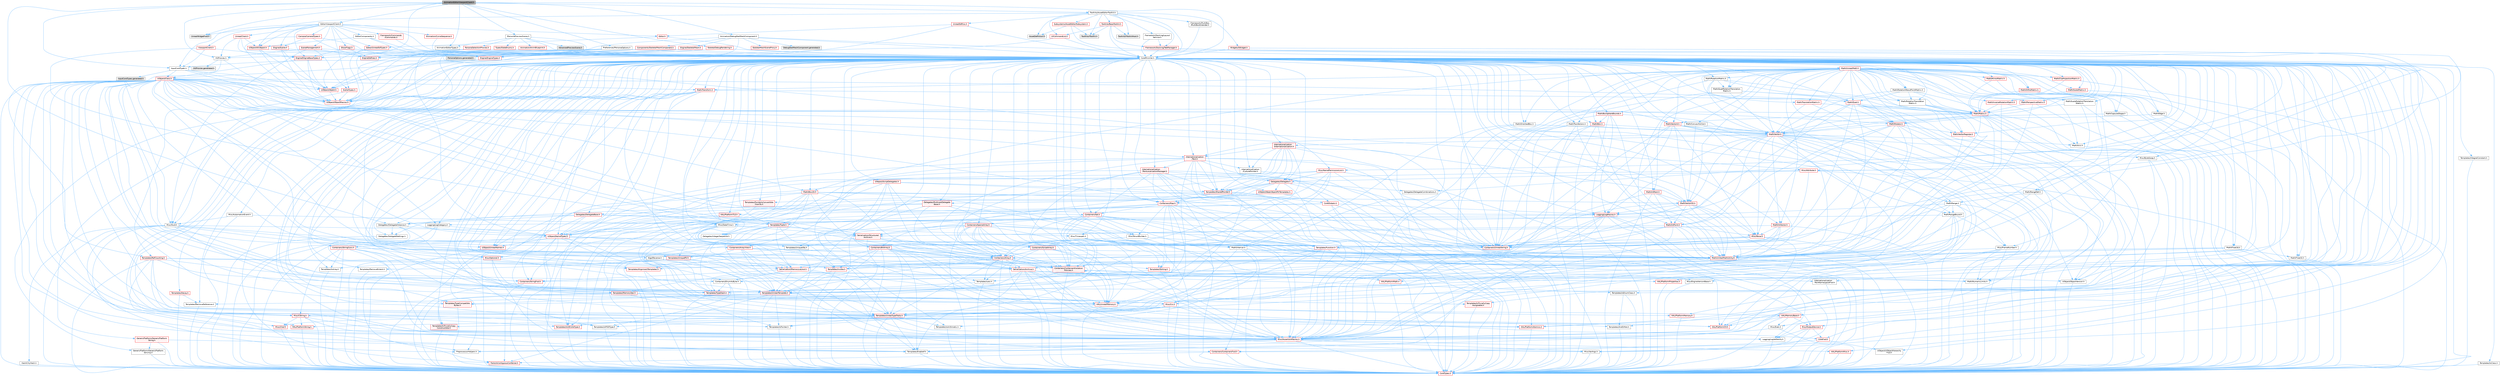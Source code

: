 digraph "AnimationEditorViewportClient.h"
{
 // INTERACTIVE_SVG=YES
 // LATEX_PDF_SIZE
  bgcolor="transparent";
  edge [fontname=Helvetica,fontsize=10,labelfontname=Helvetica,labelfontsize=10];
  node [fontname=Helvetica,fontsize=10,shape=box,height=0.2,width=0.4];
  Node1 [id="Node000001",label="AnimationEditorViewportClient.h",height=0.2,width=0.4,color="gray40", fillcolor="grey60", style="filled", fontcolor="black",tooltip=" "];
  Node1 -> Node2 [id="edge1_Node000001_Node000002",color="steelblue1",style="solid",tooltip=" "];
  Node2 [id="Node000002",label="CoreMinimal.h",height=0.2,width=0.4,color="grey40", fillcolor="white", style="filled",URL="$d7/d67/CoreMinimal_8h.html",tooltip=" "];
  Node2 -> Node3 [id="edge2_Node000002_Node000003",color="steelblue1",style="solid",tooltip=" "];
  Node3 [id="Node000003",label="CoreTypes.h",height=0.2,width=0.4,color="red", fillcolor="#FFF0F0", style="filled",URL="$dc/dec/CoreTypes_8h.html",tooltip=" "];
  Node2 -> Node17 [id="edge3_Node000002_Node000017",color="steelblue1",style="solid",tooltip=" "];
  Node17 [id="Node000017",label="CoreFwd.h",height=0.2,width=0.4,color="red", fillcolor="#FFF0F0", style="filled",URL="$d1/d1e/CoreFwd_8h.html",tooltip=" "];
  Node17 -> Node3 [id="edge4_Node000017_Node000003",color="steelblue1",style="solid",tooltip=" "];
  Node17 -> Node18 [id="edge5_Node000017_Node000018",color="steelblue1",style="solid",tooltip=" "];
  Node18 [id="Node000018",label="Containers/ContainersFwd.h",height=0.2,width=0.4,color="red", fillcolor="#FFF0F0", style="filled",URL="$d4/d0a/ContainersFwd_8h.html",tooltip=" "];
  Node18 -> Node3 [id="edge6_Node000018_Node000003",color="steelblue1",style="solid",tooltip=" "];
  Node18 -> Node19 [id="edge7_Node000018_Node000019",color="steelblue1",style="solid",tooltip=" "];
  Node19 [id="Node000019",label="Traits/IsContiguousContainer.h",height=0.2,width=0.4,color="red", fillcolor="#FFF0F0", style="filled",URL="$d5/d3c/IsContiguousContainer_8h.html",tooltip=" "];
  Node19 -> Node3 [id="edge8_Node000019_Node000003",color="steelblue1",style="solid",tooltip=" "];
  Node17 -> Node23 [id="edge9_Node000017_Node000023",color="steelblue1",style="solid",tooltip=" "];
  Node23 [id="Node000023",label="UObject/UObjectHierarchy\lFwd.h",height=0.2,width=0.4,color="grey40", fillcolor="white", style="filled",URL="$d3/d13/UObjectHierarchyFwd_8h.html",tooltip=" "];
  Node2 -> Node23 [id="edge10_Node000002_Node000023",color="steelblue1",style="solid",tooltip=" "];
  Node2 -> Node18 [id="edge11_Node000002_Node000018",color="steelblue1",style="solid",tooltip=" "];
  Node2 -> Node24 [id="edge12_Node000002_Node000024",color="steelblue1",style="solid",tooltip=" "];
  Node24 [id="Node000024",label="Misc/VarArgs.h",height=0.2,width=0.4,color="grey40", fillcolor="white", style="filled",URL="$d5/d6f/VarArgs_8h.html",tooltip=" "];
  Node24 -> Node3 [id="edge13_Node000024_Node000003",color="steelblue1",style="solid",tooltip=" "];
  Node2 -> Node25 [id="edge14_Node000002_Node000025",color="steelblue1",style="solid",tooltip=" "];
  Node25 [id="Node000025",label="Logging/LogVerbosity.h",height=0.2,width=0.4,color="grey40", fillcolor="white", style="filled",URL="$d2/d8f/LogVerbosity_8h.html",tooltip=" "];
  Node25 -> Node3 [id="edge15_Node000025_Node000003",color="steelblue1",style="solid",tooltip=" "];
  Node2 -> Node26 [id="edge16_Node000002_Node000026",color="steelblue1",style="solid",tooltip=" "];
  Node26 [id="Node000026",label="Misc/OutputDevice.h",height=0.2,width=0.4,color="red", fillcolor="#FFF0F0", style="filled",URL="$d7/d32/OutputDevice_8h.html",tooltip=" "];
  Node26 -> Node17 [id="edge17_Node000026_Node000017",color="steelblue1",style="solid",tooltip=" "];
  Node26 -> Node3 [id="edge18_Node000026_Node000003",color="steelblue1",style="solid",tooltip=" "];
  Node26 -> Node25 [id="edge19_Node000026_Node000025",color="steelblue1",style="solid",tooltip=" "];
  Node26 -> Node24 [id="edge20_Node000026_Node000024",color="steelblue1",style="solid",tooltip=" "];
  Node2 -> Node32 [id="edge21_Node000002_Node000032",color="steelblue1",style="solid",tooltip=" "];
  Node32 [id="Node000032",label="HAL/PlatformCrt.h",height=0.2,width=0.4,color="red", fillcolor="#FFF0F0", style="filled",URL="$d8/d75/PlatformCrt_8h.html",tooltip=" "];
  Node2 -> Node42 [id="edge22_Node000002_Node000042",color="steelblue1",style="solid",tooltip=" "];
  Node42 [id="Node000042",label="HAL/PlatformMisc.h",height=0.2,width=0.4,color="red", fillcolor="#FFF0F0", style="filled",URL="$d0/df5/PlatformMisc_8h.html",tooltip=" "];
  Node42 -> Node3 [id="edge23_Node000042_Node000003",color="steelblue1",style="solid",tooltip=" "];
  Node2 -> Node61 [id="edge24_Node000002_Node000061",color="steelblue1",style="solid",tooltip=" "];
  Node61 [id="Node000061",label="Misc/AssertionMacros.h",height=0.2,width=0.4,color="red", fillcolor="#FFF0F0", style="filled",URL="$d0/dfa/AssertionMacros_8h.html",tooltip=" "];
  Node61 -> Node3 [id="edge25_Node000061_Node000003",color="steelblue1",style="solid",tooltip=" "];
  Node61 -> Node42 [id="edge26_Node000061_Node000042",color="steelblue1",style="solid",tooltip=" "];
  Node61 -> Node8 [id="edge27_Node000061_Node000008",color="steelblue1",style="solid",tooltip=" "];
  Node8 [id="Node000008",label="PreprocessorHelpers.h",height=0.2,width=0.4,color="grey40", fillcolor="white", style="filled",URL="$db/ddb/PreprocessorHelpers_8h.html",tooltip=" "];
  Node61 -> Node62 [id="edge28_Node000061_Node000062",color="steelblue1",style="solid",tooltip=" "];
  Node62 [id="Node000062",label="Templates/EnableIf.h",height=0.2,width=0.4,color="grey40", fillcolor="white", style="filled",URL="$d7/d60/EnableIf_8h.html",tooltip=" "];
  Node62 -> Node3 [id="edge29_Node000062_Node000003",color="steelblue1",style="solid",tooltip=" "];
  Node61 -> Node24 [id="edge30_Node000061_Node000024",color="steelblue1",style="solid",tooltip=" "];
  Node2 -> Node70 [id="edge31_Node000002_Node000070",color="steelblue1",style="solid",tooltip=" "];
  Node70 [id="Node000070",label="Templates/IsPointer.h",height=0.2,width=0.4,color="grey40", fillcolor="white", style="filled",URL="$d7/d05/IsPointer_8h.html",tooltip=" "];
  Node70 -> Node3 [id="edge32_Node000070_Node000003",color="steelblue1",style="solid",tooltip=" "];
  Node2 -> Node71 [id="edge33_Node000002_Node000071",color="steelblue1",style="solid",tooltip=" "];
  Node71 [id="Node000071",label="HAL/PlatformMemory.h",height=0.2,width=0.4,color="red", fillcolor="#FFF0F0", style="filled",URL="$de/d68/PlatformMemory_8h.html",tooltip=" "];
  Node71 -> Node3 [id="edge34_Node000071_Node000003",color="steelblue1",style="solid",tooltip=" "];
  Node2 -> Node54 [id="edge35_Node000002_Node000054",color="steelblue1",style="solid",tooltip=" "];
  Node54 [id="Node000054",label="HAL/PlatformAtomics.h",height=0.2,width=0.4,color="red", fillcolor="#FFF0F0", style="filled",URL="$d3/d36/PlatformAtomics_8h.html",tooltip=" "];
  Node54 -> Node3 [id="edge36_Node000054_Node000003",color="steelblue1",style="solid",tooltip=" "];
  Node2 -> Node76 [id="edge37_Node000002_Node000076",color="steelblue1",style="solid",tooltip=" "];
  Node76 [id="Node000076",label="Misc/Exec.h",height=0.2,width=0.4,color="grey40", fillcolor="white", style="filled",URL="$de/ddb/Exec_8h.html",tooltip=" "];
  Node76 -> Node3 [id="edge38_Node000076_Node000003",color="steelblue1",style="solid",tooltip=" "];
  Node76 -> Node61 [id="edge39_Node000076_Node000061",color="steelblue1",style="solid",tooltip=" "];
  Node2 -> Node77 [id="edge40_Node000002_Node000077",color="steelblue1",style="solid",tooltip=" "];
  Node77 [id="Node000077",label="HAL/MemoryBase.h",height=0.2,width=0.4,color="red", fillcolor="#FFF0F0", style="filled",URL="$d6/d9f/MemoryBase_8h.html",tooltip=" "];
  Node77 -> Node3 [id="edge41_Node000077_Node000003",color="steelblue1",style="solid",tooltip=" "];
  Node77 -> Node54 [id="edge42_Node000077_Node000054",color="steelblue1",style="solid",tooltip=" "];
  Node77 -> Node32 [id="edge43_Node000077_Node000032",color="steelblue1",style="solid",tooltip=" "];
  Node77 -> Node76 [id="edge44_Node000077_Node000076",color="steelblue1",style="solid",tooltip=" "];
  Node77 -> Node26 [id="edge45_Node000077_Node000026",color="steelblue1",style="solid",tooltip=" "];
  Node2 -> Node87 [id="edge46_Node000002_Node000087",color="steelblue1",style="solid",tooltip=" "];
  Node87 [id="Node000087",label="HAL/UnrealMemory.h",height=0.2,width=0.4,color="red", fillcolor="#FFF0F0", style="filled",URL="$d9/d96/UnrealMemory_8h.html",tooltip=" "];
  Node87 -> Node3 [id="edge47_Node000087_Node000003",color="steelblue1",style="solid",tooltip=" "];
  Node87 -> Node77 [id="edge48_Node000087_Node000077",color="steelblue1",style="solid",tooltip=" "];
  Node87 -> Node71 [id="edge49_Node000087_Node000071",color="steelblue1",style="solid",tooltip=" "];
  Node87 -> Node70 [id="edge50_Node000087_Node000070",color="steelblue1",style="solid",tooltip=" "];
  Node2 -> Node89 [id="edge51_Node000002_Node000089",color="steelblue1",style="solid",tooltip=" "];
  Node89 [id="Node000089",label="Templates/IsArithmetic.h",height=0.2,width=0.4,color="grey40", fillcolor="white", style="filled",URL="$d2/d5d/IsArithmetic_8h.html",tooltip=" "];
  Node89 -> Node3 [id="edge52_Node000089_Node000003",color="steelblue1",style="solid",tooltip=" "];
  Node2 -> Node83 [id="edge53_Node000002_Node000083",color="steelblue1",style="solid",tooltip=" "];
  Node83 [id="Node000083",label="Templates/AndOrNot.h",height=0.2,width=0.4,color="grey40", fillcolor="white", style="filled",URL="$db/d0a/AndOrNot_8h.html",tooltip=" "];
  Node83 -> Node3 [id="edge54_Node000083_Node000003",color="steelblue1",style="solid",tooltip=" "];
  Node2 -> Node90 [id="edge55_Node000002_Node000090",color="steelblue1",style="solid",tooltip=" "];
  Node90 [id="Node000090",label="Templates/IsPODType.h",height=0.2,width=0.4,color="grey40", fillcolor="white", style="filled",URL="$d7/db1/IsPODType_8h.html",tooltip=" "];
  Node90 -> Node3 [id="edge56_Node000090_Node000003",color="steelblue1",style="solid",tooltip=" "];
  Node2 -> Node91 [id="edge57_Node000002_Node000091",color="steelblue1",style="solid",tooltip=" "];
  Node91 [id="Node000091",label="Templates/IsUECoreType.h",height=0.2,width=0.4,color="red", fillcolor="#FFF0F0", style="filled",URL="$d1/db8/IsUECoreType_8h.html",tooltip=" "];
  Node91 -> Node3 [id="edge58_Node000091_Node000003",color="steelblue1",style="solid",tooltip=" "];
  Node2 -> Node84 [id="edge59_Node000002_Node000084",color="steelblue1",style="solid",tooltip=" "];
  Node84 [id="Node000084",label="Templates/IsTriviallyCopy\lConstructible.h",height=0.2,width=0.4,color="red", fillcolor="#FFF0F0", style="filled",URL="$d3/d78/IsTriviallyCopyConstructible_8h.html",tooltip=" "];
  Node84 -> Node3 [id="edge60_Node000084_Node000003",color="steelblue1",style="solid",tooltip=" "];
  Node2 -> Node92 [id="edge61_Node000002_Node000092",color="steelblue1",style="solid",tooltip=" "];
  Node92 [id="Node000092",label="Templates/UnrealTypeTraits.h",height=0.2,width=0.4,color="red", fillcolor="#FFF0F0", style="filled",URL="$d2/d2d/UnrealTypeTraits_8h.html",tooltip=" "];
  Node92 -> Node3 [id="edge62_Node000092_Node000003",color="steelblue1",style="solid",tooltip=" "];
  Node92 -> Node70 [id="edge63_Node000092_Node000070",color="steelblue1",style="solid",tooltip=" "];
  Node92 -> Node61 [id="edge64_Node000092_Node000061",color="steelblue1",style="solid",tooltip=" "];
  Node92 -> Node83 [id="edge65_Node000092_Node000083",color="steelblue1",style="solid",tooltip=" "];
  Node92 -> Node62 [id="edge66_Node000092_Node000062",color="steelblue1",style="solid",tooltip=" "];
  Node92 -> Node89 [id="edge67_Node000092_Node000089",color="steelblue1",style="solid",tooltip=" "];
  Node92 -> Node90 [id="edge68_Node000092_Node000090",color="steelblue1",style="solid",tooltip=" "];
  Node92 -> Node91 [id="edge69_Node000092_Node000091",color="steelblue1",style="solid",tooltip=" "];
  Node92 -> Node84 [id="edge70_Node000092_Node000084",color="steelblue1",style="solid",tooltip=" "];
  Node2 -> Node62 [id="edge71_Node000002_Node000062",color="steelblue1",style="solid",tooltip=" "];
  Node2 -> Node94 [id="edge72_Node000002_Node000094",color="steelblue1",style="solid",tooltip=" "];
  Node94 [id="Node000094",label="Templates/RemoveReference.h",height=0.2,width=0.4,color="grey40", fillcolor="white", style="filled",URL="$da/dbe/RemoveReference_8h.html",tooltip=" "];
  Node94 -> Node3 [id="edge73_Node000094_Node000003",color="steelblue1",style="solid",tooltip=" "];
  Node2 -> Node95 [id="edge74_Node000002_Node000095",color="steelblue1",style="solid",tooltip=" "];
  Node95 [id="Node000095",label="Templates/IntegralConstant.h",height=0.2,width=0.4,color="grey40", fillcolor="white", style="filled",URL="$db/d1b/IntegralConstant_8h.html",tooltip=" "];
  Node95 -> Node3 [id="edge75_Node000095_Node000003",color="steelblue1",style="solid",tooltip=" "];
  Node2 -> Node96 [id="edge76_Node000002_Node000096",color="steelblue1",style="solid",tooltip=" "];
  Node96 [id="Node000096",label="Templates/IsClass.h",height=0.2,width=0.4,color="grey40", fillcolor="white", style="filled",URL="$db/dcb/IsClass_8h.html",tooltip=" "];
  Node96 -> Node3 [id="edge77_Node000096_Node000003",color="steelblue1",style="solid",tooltip=" "];
  Node2 -> Node97 [id="edge78_Node000002_Node000097",color="steelblue1",style="solid",tooltip=" "];
  Node97 [id="Node000097",label="Templates/TypeCompatible\lBytes.h",height=0.2,width=0.4,color="red", fillcolor="#FFF0F0", style="filled",URL="$df/d0a/TypeCompatibleBytes_8h.html",tooltip=" "];
  Node97 -> Node3 [id="edge79_Node000097_Node000003",color="steelblue1",style="solid",tooltip=" "];
  Node2 -> Node19 [id="edge80_Node000002_Node000019",color="steelblue1",style="solid",tooltip=" "];
  Node2 -> Node98 [id="edge81_Node000002_Node000098",color="steelblue1",style="solid",tooltip=" "];
  Node98 [id="Node000098",label="Templates/UnrealTemplate.h",height=0.2,width=0.4,color="red", fillcolor="#FFF0F0", style="filled",URL="$d4/d24/UnrealTemplate_8h.html",tooltip=" "];
  Node98 -> Node3 [id="edge82_Node000098_Node000003",color="steelblue1",style="solid",tooltip=" "];
  Node98 -> Node70 [id="edge83_Node000098_Node000070",color="steelblue1",style="solid",tooltip=" "];
  Node98 -> Node87 [id="edge84_Node000098_Node000087",color="steelblue1",style="solid",tooltip=" "];
  Node98 -> Node92 [id="edge85_Node000098_Node000092",color="steelblue1",style="solid",tooltip=" "];
  Node98 -> Node94 [id="edge86_Node000098_Node000094",color="steelblue1",style="solid",tooltip=" "];
  Node98 -> Node97 [id="edge87_Node000098_Node000097",color="steelblue1",style="solid",tooltip=" "];
  Node98 -> Node19 [id="edge88_Node000098_Node000019",color="steelblue1",style="solid",tooltip=" "];
  Node2 -> Node47 [id="edge89_Node000002_Node000047",color="steelblue1",style="solid",tooltip=" "];
  Node47 [id="Node000047",label="Math/NumericLimits.h",height=0.2,width=0.4,color="grey40", fillcolor="white", style="filled",URL="$df/d1b/NumericLimits_8h.html",tooltip=" "];
  Node47 -> Node3 [id="edge90_Node000047_Node000003",color="steelblue1",style="solid",tooltip=" "];
  Node2 -> Node102 [id="edge91_Node000002_Node000102",color="steelblue1",style="solid",tooltip=" "];
  Node102 [id="Node000102",label="HAL/PlatformMath.h",height=0.2,width=0.4,color="red", fillcolor="#FFF0F0", style="filled",URL="$dc/d53/PlatformMath_8h.html",tooltip=" "];
  Node102 -> Node3 [id="edge92_Node000102_Node000003",color="steelblue1",style="solid",tooltip=" "];
  Node2 -> Node85 [id="edge93_Node000002_Node000085",color="steelblue1",style="solid",tooltip=" "];
  Node85 [id="Node000085",label="Templates/IsTriviallyCopy\lAssignable.h",height=0.2,width=0.4,color="red", fillcolor="#FFF0F0", style="filled",URL="$d2/df2/IsTriviallyCopyAssignable_8h.html",tooltip=" "];
  Node85 -> Node3 [id="edge94_Node000085_Node000003",color="steelblue1",style="solid",tooltip=" "];
  Node2 -> Node110 [id="edge95_Node000002_Node000110",color="steelblue1",style="solid",tooltip=" "];
  Node110 [id="Node000110",label="Templates/MemoryOps.h",height=0.2,width=0.4,color="red", fillcolor="#FFF0F0", style="filled",URL="$db/dea/MemoryOps_8h.html",tooltip=" "];
  Node110 -> Node3 [id="edge96_Node000110_Node000003",color="steelblue1",style="solid",tooltip=" "];
  Node110 -> Node87 [id="edge97_Node000110_Node000087",color="steelblue1",style="solid",tooltip=" "];
  Node110 -> Node85 [id="edge98_Node000110_Node000085",color="steelblue1",style="solid",tooltip=" "];
  Node110 -> Node84 [id="edge99_Node000110_Node000084",color="steelblue1",style="solid",tooltip=" "];
  Node110 -> Node92 [id="edge100_Node000110_Node000092",color="steelblue1",style="solid",tooltip=" "];
  Node2 -> Node111 [id="edge101_Node000002_Node000111",color="steelblue1",style="solid",tooltip=" "];
  Node111 [id="Node000111",label="Containers/ContainerAllocation\lPolicies.h",height=0.2,width=0.4,color="red", fillcolor="#FFF0F0", style="filled",URL="$d7/dff/ContainerAllocationPolicies_8h.html",tooltip=" "];
  Node111 -> Node3 [id="edge102_Node000111_Node000003",color="steelblue1",style="solid",tooltip=" "];
  Node111 -> Node111 [id="edge103_Node000111_Node000111",color="steelblue1",style="solid",tooltip=" "];
  Node111 -> Node102 [id="edge104_Node000111_Node000102",color="steelblue1",style="solid",tooltip=" "];
  Node111 -> Node87 [id="edge105_Node000111_Node000087",color="steelblue1",style="solid",tooltip=" "];
  Node111 -> Node47 [id="edge106_Node000111_Node000047",color="steelblue1",style="solid",tooltip=" "];
  Node111 -> Node61 [id="edge107_Node000111_Node000061",color="steelblue1",style="solid",tooltip=" "];
  Node111 -> Node110 [id="edge108_Node000111_Node000110",color="steelblue1",style="solid",tooltip=" "];
  Node111 -> Node97 [id="edge109_Node000111_Node000097",color="steelblue1",style="solid",tooltip=" "];
  Node2 -> Node114 [id="edge110_Node000002_Node000114",color="steelblue1",style="solid",tooltip=" "];
  Node114 [id="Node000114",label="Templates/IsEnumClass.h",height=0.2,width=0.4,color="grey40", fillcolor="white", style="filled",URL="$d7/d15/IsEnumClass_8h.html",tooltip=" "];
  Node114 -> Node3 [id="edge111_Node000114_Node000003",color="steelblue1",style="solid",tooltip=" "];
  Node114 -> Node83 [id="edge112_Node000114_Node000083",color="steelblue1",style="solid",tooltip=" "];
  Node2 -> Node115 [id="edge113_Node000002_Node000115",color="steelblue1",style="solid",tooltip=" "];
  Node115 [id="Node000115",label="HAL/PlatformProperties.h",height=0.2,width=0.4,color="red", fillcolor="#FFF0F0", style="filled",URL="$d9/db0/PlatformProperties_8h.html",tooltip=" "];
  Node115 -> Node3 [id="edge114_Node000115_Node000003",color="steelblue1",style="solid",tooltip=" "];
  Node2 -> Node118 [id="edge115_Node000002_Node000118",color="steelblue1",style="solid",tooltip=" "];
  Node118 [id="Node000118",label="Misc/EngineVersionBase.h",height=0.2,width=0.4,color="grey40", fillcolor="white", style="filled",URL="$d5/d2b/EngineVersionBase_8h.html",tooltip=" "];
  Node118 -> Node3 [id="edge116_Node000118_Node000003",color="steelblue1",style="solid",tooltip=" "];
  Node2 -> Node119 [id="edge117_Node000002_Node000119",color="steelblue1",style="solid",tooltip=" "];
  Node119 [id="Node000119",label="Internationalization\l/TextNamespaceFwd.h",height=0.2,width=0.4,color="grey40", fillcolor="white", style="filled",URL="$d8/d97/TextNamespaceFwd_8h.html",tooltip=" "];
  Node119 -> Node3 [id="edge118_Node000119_Node000003",color="steelblue1",style="solid",tooltip=" "];
  Node2 -> Node120 [id="edge119_Node000002_Node000120",color="steelblue1",style="solid",tooltip=" "];
  Node120 [id="Node000120",label="Serialization/Archive.h",height=0.2,width=0.4,color="red", fillcolor="#FFF0F0", style="filled",URL="$d7/d3b/Archive_8h.html",tooltip=" "];
  Node120 -> Node17 [id="edge120_Node000120_Node000017",color="steelblue1",style="solid",tooltip=" "];
  Node120 -> Node3 [id="edge121_Node000120_Node000003",color="steelblue1",style="solid",tooltip=" "];
  Node120 -> Node115 [id="edge122_Node000120_Node000115",color="steelblue1",style="solid",tooltip=" "];
  Node120 -> Node119 [id="edge123_Node000120_Node000119",color="steelblue1",style="solid",tooltip=" "];
  Node120 -> Node61 [id="edge124_Node000120_Node000061",color="steelblue1",style="solid",tooltip=" "];
  Node120 -> Node118 [id="edge125_Node000120_Node000118",color="steelblue1",style="solid",tooltip=" "];
  Node120 -> Node24 [id="edge126_Node000120_Node000024",color="steelblue1",style="solid",tooltip=" "];
  Node120 -> Node62 [id="edge127_Node000120_Node000062",color="steelblue1",style="solid",tooltip=" "];
  Node120 -> Node114 [id="edge128_Node000120_Node000114",color="steelblue1",style="solid",tooltip=" "];
  Node120 -> Node98 [id="edge129_Node000120_Node000098",color="steelblue1",style="solid",tooltip=" "];
  Node120 -> Node123 [id="edge130_Node000120_Node000123",color="steelblue1",style="solid",tooltip=" "];
  Node123 [id="Node000123",label="UObject/ObjectVersion.h",height=0.2,width=0.4,color="grey40", fillcolor="white", style="filled",URL="$da/d63/ObjectVersion_8h.html",tooltip=" "];
  Node123 -> Node3 [id="edge131_Node000123_Node000003",color="steelblue1",style="solid",tooltip=" "];
  Node2 -> Node124 [id="edge132_Node000002_Node000124",color="steelblue1",style="solid",tooltip=" "];
  Node124 [id="Node000124",label="Templates/Less.h",height=0.2,width=0.4,color="grey40", fillcolor="white", style="filled",URL="$de/dc8/Less_8h.html",tooltip=" "];
  Node124 -> Node3 [id="edge133_Node000124_Node000003",color="steelblue1",style="solid",tooltip=" "];
  Node124 -> Node98 [id="edge134_Node000124_Node000098",color="steelblue1",style="solid",tooltip=" "];
  Node2 -> Node125 [id="edge135_Node000002_Node000125",color="steelblue1",style="solid",tooltip=" "];
  Node125 [id="Node000125",label="Templates/Sorting.h",height=0.2,width=0.4,color="red", fillcolor="#FFF0F0", style="filled",URL="$d3/d9e/Sorting_8h.html",tooltip=" "];
  Node125 -> Node3 [id="edge136_Node000125_Node000003",color="steelblue1",style="solid",tooltip=" "];
  Node125 -> Node102 [id="edge137_Node000125_Node000102",color="steelblue1",style="solid",tooltip=" "];
  Node125 -> Node124 [id="edge138_Node000125_Node000124",color="steelblue1",style="solid",tooltip=" "];
  Node2 -> Node136 [id="edge139_Node000002_Node000136",color="steelblue1",style="solid",tooltip=" "];
  Node136 [id="Node000136",label="Misc/Char.h",height=0.2,width=0.4,color="red", fillcolor="#FFF0F0", style="filled",URL="$d0/d58/Char_8h.html",tooltip=" "];
  Node136 -> Node3 [id="edge140_Node000136_Node000003",color="steelblue1",style="solid",tooltip=" "];
  Node2 -> Node139 [id="edge141_Node000002_Node000139",color="steelblue1",style="solid",tooltip=" "];
  Node139 [id="Node000139",label="GenericPlatform/GenericPlatform\lStricmp.h",height=0.2,width=0.4,color="grey40", fillcolor="white", style="filled",URL="$d2/d86/GenericPlatformStricmp_8h.html",tooltip=" "];
  Node139 -> Node3 [id="edge142_Node000139_Node000003",color="steelblue1",style="solid",tooltip=" "];
  Node2 -> Node140 [id="edge143_Node000002_Node000140",color="steelblue1",style="solid",tooltip=" "];
  Node140 [id="Node000140",label="GenericPlatform/GenericPlatform\lString.h",height=0.2,width=0.4,color="red", fillcolor="#FFF0F0", style="filled",URL="$dd/d20/GenericPlatformString_8h.html",tooltip=" "];
  Node140 -> Node3 [id="edge144_Node000140_Node000003",color="steelblue1",style="solid",tooltip=" "];
  Node140 -> Node139 [id="edge145_Node000140_Node000139",color="steelblue1",style="solid",tooltip=" "];
  Node140 -> Node62 [id="edge146_Node000140_Node000062",color="steelblue1",style="solid",tooltip=" "];
  Node2 -> Node73 [id="edge147_Node000002_Node000073",color="steelblue1",style="solid",tooltip=" "];
  Node73 [id="Node000073",label="HAL/PlatformString.h",height=0.2,width=0.4,color="red", fillcolor="#FFF0F0", style="filled",URL="$db/db5/PlatformString_8h.html",tooltip=" "];
  Node73 -> Node3 [id="edge148_Node000073_Node000003",color="steelblue1",style="solid",tooltip=" "];
  Node2 -> Node143 [id="edge149_Node000002_Node000143",color="steelblue1",style="solid",tooltip=" "];
  Node143 [id="Node000143",label="Misc/CString.h",height=0.2,width=0.4,color="red", fillcolor="#FFF0F0", style="filled",URL="$d2/d49/CString_8h.html",tooltip=" "];
  Node143 -> Node3 [id="edge150_Node000143_Node000003",color="steelblue1",style="solid",tooltip=" "];
  Node143 -> Node32 [id="edge151_Node000143_Node000032",color="steelblue1",style="solid",tooltip=" "];
  Node143 -> Node73 [id="edge152_Node000143_Node000073",color="steelblue1",style="solid",tooltip=" "];
  Node143 -> Node61 [id="edge153_Node000143_Node000061",color="steelblue1",style="solid",tooltip=" "];
  Node143 -> Node136 [id="edge154_Node000143_Node000136",color="steelblue1",style="solid",tooltip=" "];
  Node143 -> Node24 [id="edge155_Node000143_Node000024",color="steelblue1",style="solid",tooltip=" "];
  Node2 -> Node144 [id="edge156_Node000002_Node000144",color="steelblue1",style="solid",tooltip=" "];
  Node144 [id="Node000144",label="Misc/Crc.h",height=0.2,width=0.4,color="red", fillcolor="#FFF0F0", style="filled",URL="$d4/dd2/Crc_8h.html",tooltip=" "];
  Node144 -> Node3 [id="edge157_Node000144_Node000003",color="steelblue1",style="solid",tooltip=" "];
  Node144 -> Node73 [id="edge158_Node000144_Node000073",color="steelblue1",style="solid",tooltip=" "];
  Node144 -> Node61 [id="edge159_Node000144_Node000061",color="steelblue1",style="solid",tooltip=" "];
  Node144 -> Node143 [id="edge160_Node000144_Node000143",color="steelblue1",style="solid",tooltip=" "];
  Node144 -> Node136 [id="edge161_Node000144_Node000136",color="steelblue1",style="solid",tooltip=" "];
  Node144 -> Node92 [id="edge162_Node000144_Node000092",color="steelblue1",style="solid",tooltip=" "];
  Node2 -> Node135 [id="edge163_Node000002_Node000135",color="steelblue1",style="solid",tooltip=" "];
  Node135 [id="Node000135",label="Math/UnrealMathUtility.h",height=0.2,width=0.4,color="red", fillcolor="#FFF0F0", style="filled",URL="$db/db8/UnrealMathUtility_8h.html",tooltip=" "];
  Node135 -> Node3 [id="edge164_Node000135_Node000003",color="steelblue1",style="solid",tooltip=" "];
  Node135 -> Node61 [id="edge165_Node000135_Node000061",color="steelblue1",style="solid",tooltip=" "];
  Node135 -> Node102 [id="edge166_Node000135_Node000102",color="steelblue1",style="solid",tooltip=" "];
  Node2 -> Node145 [id="edge167_Node000002_Node000145",color="steelblue1",style="solid",tooltip=" "];
  Node145 [id="Node000145",label="Containers/UnrealString.h",height=0.2,width=0.4,color="red", fillcolor="#FFF0F0", style="filled",URL="$d5/dba/UnrealString_8h.html",tooltip=" "];
  Node2 -> Node149 [id="edge168_Node000002_Node000149",color="steelblue1",style="solid",tooltip=" "];
  Node149 [id="Node000149",label="Containers/Array.h",height=0.2,width=0.4,color="red", fillcolor="#FFF0F0", style="filled",URL="$df/dd0/Array_8h.html",tooltip=" "];
  Node149 -> Node3 [id="edge169_Node000149_Node000003",color="steelblue1",style="solid",tooltip=" "];
  Node149 -> Node61 [id="edge170_Node000149_Node000061",color="steelblue1",style="solid",tooltip=" "];
  Node149 -> Node87 [id="edge171_Node000149_Node000087",color="steelblue1",style="solid",tooltip=" "];
  Node149 -> Node92 [id="edge172_Node000149_Node000092",color="steelblue1",style="solid",tooltip=" "];
  Node149 -> Node98 [id="edge173_Node000149_Node000098",color="steelblue1",style="solid",tooltip=" "];
  Node149 -> Node111 [id="edge174_Node000149_Node000111",color="steelblue1",style="solid",tooltip=" "];
  Node149 -> Node120 [id="edge175_Node000149_Node000120",color="steelblue1",style="solid",tooltip=" "];
  Node149 -> Node128 [id="edge176_Node000149_Node000128",color="steelblue1",style="solid",tooltip=" "];
  Node128 [id="Node000128",label="Templates/Invoke.h",height=0.2,width=0.4,color="red", fillcolor="#FFF0F0", style="filled",URL="$d7/deb/Invoke_8h.html",tooltip=" "];
  Node128 -> Node3 [id="edge177_Node000128_Node000003",color="steelblue1",style="solid",tooltip=" "];
  Node128 -> Node98 [id="edge178_Node000128_Node000098",color="steelblue1",style="solid",tooltip=" "];
  Node149 -> Node124 [id="edge179_Node000149_Node000124",color="steelblue1",style="solid",tooltip=" "];
  Node149 -> Node125 [id="edge180_Node000149_Node000125",color="steelblue1",style="solid",tooltip=" "];
  Node149 -> Node172 [id="edge181_Node000149_Node000172",color="steelblue1",style="solid",tooltip=" "];
  Node172 [id="Node000172",label="Templates/AlignmentTemplates.h",height=0.2,width=0.4,color="red", fillcolor="#FFF0F0", style="filled",URL="$dd/d32/AlignmentTemplates_8h.html",tooltip=" "];
  Node172 -> Node3 [id="edge182_Node000172_Node000003",color="steelblue1",style="solid",tooltip=" "];
  Node172 -> Node70 [id="edge183_Node000172_Node000070",color="steelblue1",style="solid",tooltip=" "];
  Node2 -> Node173 [id="edge184_Node000002_Node000173",color="steelblue1",style="solid",tooltip=" "];
  Node173 [id="Node000173",label="Misc/FrameNumber.h",height=0.2,width=0.4,color="grey40", fillcolor="white", style="filled",URL="$dd/dbd/FrameNumber_8h.html",tooltip=" "];
  Node173 -> Node3 [id="edge185_Node000173_Node000003",color="steelblue1",style="solid",tooltip=" "];
  Node173 -> Node47 [id="edge186_Node000173_Node000047",color="steelblue1",style="solid",tooltip=" "];
  Node173 -> Node135 [id="edge187_Node000173_Node000135",color="steelblue1",style="solid",tooltip=" "];
  Node173 -> Node62 [id="edge188_Node000173_Node000062",color="steelblue1",style="solid",tooltip=" "];
  Node173 -> Node92 [id="edge189_Node000173_Node000092",color="steelblue1",style="solid",tooltip=" "];
  Node2 -> Node174 [id="edge190_Node000002_Node000174",color="steelblue1",style="solid",tooltip=" "];
  Node174 [id="Node000174",label="Misc/Timespan.h",height=0.2,width=0.4,color="grey40", fillcolor="white", style="filled",URL="$da/dd9/Timespan_8h.html",tooltip=" "];
  Node174 -> Node3 [id="edge191_Node000174_Node000003",color="steelblue1",style="solid",tooltip=" "];
  Node174 -> Node175 [id="edge192_Node000174_Node000175",color="steelblue1",style="solid",tooltip=" "];
  Node175 [id="Node000175",label="Math/Interval.h",height=0.2,width=0.4,color="grey40", fillcolor="white", style="filled",URL="$d1/d55/Interval_8h.html",tooltip=" "];
  Node175 -> Node3 [id="edge193_Node000175_Node000003",color="steelblue1",style="solid",tooltip=" "];
  Node175 -> Node89 [id="edge194_Node000175_Node000089",color="steelblue1",style="solid",tooltip=" "];
  Node175 -> Node92 [id="edge195_Node000175_Node000092",color="steelblue1",style="solid",tooltip=" "];
  Node175 -> Node47 [id="edge196_Node000175_Node000047",color="steelblue1",style="solid",tooltip=" "];
  Node175 -> Node135 [id="edge197_Node000175_Node000135",color="steelblue1",style="solid",tooltip=" "];
  Node174 -> Node135 [id="edge198_Node000174_Node000135",color="steelblue1",style="solid",tooltip=" "];
  Node174 -> Node61 [id="edge199_Node000174_Node000061",color="steelblue1",style="solid",tooltip=" "];
  Node2 -> Node176 [id="edge200_Node000002_Node000176",color="steelblue1",style="solid",tooltip=" "];
  Node176 [id="Node000176",label="Containers/StringConv.h",height=0.2,width=0.4,color="red", fillcolor="#FFF0F0", style="filled",URL="$d3/ddf/StringConv_8h.html",tooltip=" "];
  Node176 -> Node3 [id="edge201_Node000176_Node000003",color="steelblue1",style="solid",tooltip=" "];
  Node176 -> Node61 [id="edge202_Node000176_Node000061",color="steelblue1",style="solid",tooltip=" "];
  Node176 -> Node111 [id="edge203_Node000176_Node000111",color="steelblue1",style="solid",tooltip=" "];
  Node176 -> Node149 [id="edge204_Node000176_Node000149",color="steelblue1",style="solid",tooltip=" "];
  Node176 -> Node143 [id="edge205_Node000176_Node000143",color="steelblue1",style="solid",tooltip=" "];
  Node176 -> Node177 [id="edge206_Node000176_Node000177",color="steelblue1",style="solid",tooltip=" "];
  Node177 [id="Node000177",label="Templates/IsArray.h",height=0.2,width=0.4,color="grey40", fillcolor="white", style="filled",URL="$d8/d8d/IsArray_8h.html",tooltip=" "];
  Node177 -> Node3 [id="edge207_Node000177_Node000003",color="steelblue1",style="solid",tooltip=" "];
  Node176 -> Node98 [id="edge208_Node000176_Node000098",color="steelblue1",style="solid",tooltip=" "];
  Node176 -> Node92 [id="edge209_Node000176_Node000092",color="steelblue1",style="solid",tooltip=" "];
  Node176 -> Node19 [id="edge210_Node000176_Node000019",color="steelblue1",style="solid",tooltip=" "];
  Node2 -> Node178 [id="edge211_Node000002_Node000178",color="steelblue1",style="solid",tooltip=" "];
  Node178 [id="Node000178",label="UObject/UnrealNames.h",height=0.2,width=0.4,color="red", fillcolor="#FFF0F0", style="filled",URL="$d8/db1/UnrealNames_8h.html",tooltip=" "];
  Node178 -> Node3 [id="edge212_Node000178_Node000003",color="steelblue1",style="solid",tooltip=" "];
  Node2 -> Node180 [id="edge213_Node000002_Node000180",color="steelblue1",style="solid",tooltip=" "];
  Node180 [id="Node000180",label="UObject/NameTypes.h",height=0.2,width=0.4,color="red", fillcolor="#FFF0F0", style="filled",URL="$d6/d35/NameTypes_8h.html",tooltip=" "];
  Node180 -> Node3 [id="edge214_Node000180_Node000003",color="steelblue1",style="solid",tooltip=" "];
  Node180 -> Node61 [id="edge215_Node000180_Node000061",color="steelblue1",style="solid",tooltip=" "];
  Node180 -> Node87 [id="edge216_Node000180_Node000087",color="steelblue1",style="solid",tooltip=" "];
  Node180 -> Node92 [id="edge217_Node000180_Node000092",color="steelblue1",style="solid",tooltip=" "];
  Node180 -> Node98 [id="edge218_Node000180_Node000098",color="steelblue1",style="solid",tooltip=" "];
  Node180 -> Node145 [id="edge219_Node000180_Node000145",color="steelblue1",style="solid",tooltip=" "];
  Node180 -> Node176 [id="edge220_Node000180_Node000176",color="steelblue1",style="solid",tooltip=" "];
  Node180 -> Node44 [id="edge221_Node000180_Node000044",color="steelblue1",style="solid",tooltip=" "];
  Node44 [id="Node000044",label="Containers/StringFwd.h",height=0.2,width=0.4,color="red", fillcolor="#FFF0F0", style="filled",URL="$df/d37/StringFwd_8h.html",tooltip=" "];
  Node44 -> Node3 [id="edge222_Node000044_Node000003",color="steelblue1",style="solid",tooltip=" "];
  Node44 -> Node19 [id="edge223_Node000044_Node000019",color="steelblue1",style="solid",tooltip=" "];
  Node180 -> Node178 [id="edge224_Node000180_Node000178",color="steelblue1",style="solid",tooltip=" "];
  Node180 -> Node157 [id="edge225_Node000180_Node000157",color="steelblue1",style="solid",tooltip=" "];
  Node157 [id="Node000157",label="Serialization/MemoryLayout.h",height=0.2,width=0.4,color="red", fillcolor="#FFF0F0", style="filled",URL="$d7/d66/MemoryLayout_8h.html",tooltip=" "];
  Node157 -> Node160 [id="edge226_Node000157_Node000160",color="steelblue1",style="solid",tooltip=" "];
  Node160 [id="Node000160",label="Containers/EnumAsByte.h",height=0.2,width=0.4,color="grey40", fillcolor="white", style="filled",URL="$d6/d9a/EnumAsByte_8h.html",tooltip=" "];
  Node160 -> Node3 [id="edge227_Node000160_Node000003",color="steelblue1",style="solid",tooltip=" "];
  Node160 -> Node90 [id="edge228_Node000160_Node000090",color="steelblue1",style="solid",tooltip=" "];
  Node160 -> Node161 [id="edge229_Node000160_Node000161",color="steelblue1",style="solid",tooltip=" "];
  Node161 [id="Node000161",label="Templates/TypeHash.h",height=0.2,width=0.4,color="red", fillcolor="#FFF0F0", style="filled",URL="$d1/d62/TypeHash_8h.html",tooltip=" "];
  Node161 -> Node3 [id="edge230_Node000161_Node000003",color="steelblue1",style="solid",tooltip=" "];
  Node161 -> Node144 [id="edge231_Node000161_Node000144",color="steelblue1",style="solid",tooltip=" "];
  Node157 -> Node44 [id="edge232_Node000157_Node000044",color="steelblue1",style="solid",tooltip=" "];
  Node157 -> Node87 [id="edge233_Node000157_Node000087",color="steelblue1",style="solid",tooltip=" "];
  Node157 -> Node62 [id="edge234_Node000157_Node000062",color="steelblue1",style="solid",tooltip=" "];
  Node157 -> Node98 [id="edge235_Node000157_Node000098",color="steelblue1",style="solid",tooltip=" "];
  Node2 -> Node188 [id="edge236_Node000002_Node000188",color="steelblue1",style="solid",tooltip=" "];
  Node188 [id="Node000188",label="Misc/Parse.h",height=0.2,width=0.4,color="red", fillcolor="#FFF0F0", style="filled",URL="$dc/d71/Parse_8h.html",tooltip=" "];
  Node188 -> Node44 [id="edge237_Node000188_Node000044",color="steelblue1",style="solid",tooltip=" "];
  Node188 -> Node145 [id="edge238_Node000188_Node000145",color="steelblue1",style="solid",tooltip=" "];
  Node188 -> Node3 [id="edge239_Node000188_Node000003",color="steelblue1",style="solid",tooltip=" "];
  Node188 -> Node32 [id="edge240_Node000188_Node000032",color="steelblue1",style="solid",tooltip=" "];
  Node188 -> Node189 [id="edge241_Node000188_Node000189",color="steelblue1",style="solid",tooltip=" "];
  Node189 [id="Node000189",label="Templates/Function.h",height=0.2,width=0.4,color="red", fillcolor="#FFF0F0", style="filled",URL="$df/df5/Function_8h.html",tooltip=" "];
  Node189 -> Node3 [id="edge242_Node000189_Node000003",color="steelblue1",style="solid",tooltip=" "];
  Node189 -> Node61 [id="edge243_Node000189_Node000061",color="steelblue1",style="solid",tooltip=" "];
  Node189 -> Node87 [id="edge244_Node000189_Node000087",color="steelblue1",style="solid",tooltip=" "];
  Node189 -> Node92 [id="edge245_Node000189_Node000092",color="steelblue1",style="solid",tooltip=" "];
  Node189 -> Node128 [id="edge246_Node000189_Node000128",color="steelblue1",style="solid",tooltip=" "];
  Node189 -> Node98 [id="edge247_Node000189_Node000098",color="steelblue1",style="solid",tooltip=" "];
  Node189 -> Node135 [id="edge248_Node000189_Node000135",color="steelblue1",style="solid",tooltip=" "];
  Node2 -> Node172 [id="edge249_Node000002_Node000172",color="steelblue1",style="solid",tooltip=" "];
  Node2 -> Node191 [id="edge250_Node000002_Node000191",color="steelblue1",style="solid",tooltip=" "];
  Node191 [id="Node000191",label="Misc/StructBuilder.h",height=0.2,width=0.4,color="grey40", fillcolor="white", style="filled",URL="$d9/db3/StructBuilder_8h.html",tooltip=" "];
  Node191 -> Node3 [id="edge251_Node000191_Node000003",color="steelblue1",style="solid",tooltip=" "];
  Node191 -> Node135 [id="edge252_Node000191_Node000135",color="steelblue1",style="solid",tooltip=" "];
  Node191 -> Node172 [id="edge253_Node000191_Node000172",color="steelblue1",style="solid",tooltip=" "];
  Node2 -> Node104 [id="edge254_Node000002_Node000104",color="steelblue1",style="solid",tooltip=" "];
  Node104 [id="Node000104",label="Templates/Decay.h",height=0.2,width=0.4,color="red", fillcolor="#FFF0F0", style="filled",URL="$dd/d0f/Decay_8h.html",tooltip=" "];
  Node104 -> Node3 [id="edge255_Node000104_Node000003",color="steelblue1",style="solid",tooltip=" "];
  Node104 -> Node94 [id="edge256_Node000104_Node000094",color="steelblue1",style="solid",tooltip=" "];
  Node2 -> Node192 [id="edge257_Node000002_Node000192",color="steelblue1",style="solid",tooltip=" "];
  Node192 [id="Node000192",label="Templates/PointerIsConvertible\lFromTo.h",height=0.2,width=0.4,color="red", fillcolor="#FFF0F0", style="filled",URL="$d6/d65/PointerIsConvertibleFromTo_8h.html",tooltip=" "];
  Node192 -> Node3 [id="edge258_Node000192_Node000003",color="steelblue1",style="solid",tooltip=" "];
  Node2 -> Node128 [id="edge259_Node000002_Node000128",color="steelblue1",style="solid",tooltip=" "];
  Node2 -> Node189 [id="edge260_Node000002_Node000189",color="steelblue1",style="solid",tooltip=" "];
  Node2 -> Node161 [id="edge261_Node000002_Node000161",color="steelblue1",style="solid",tooltip=" "];
  Node2 -> Node193 [id="edge262_Node000002_Node000193",color="steelblue1",style="solid",tooltip=" "];
  Node193 [id="Node000193",label="Containers/ScriptArray.h",height=0.2,width=0.4,color="red", fillcolor="#FFF0F0", style="filled",URL="$dc/daf/ScriptArray_8h.html",tooltip=" "];
  Node193 -> Node3 [id="edge263_Node000193_Node000003",color="steelblue1",style="solid",tooltip=" "];
  Node193 -> Node61 [id="edge264_Node000193_Node000061",color="steelblue1",style="solid",tooltip=" "];
  Node193 -> Node87 [id="edge265_Node000193_Node000087",color="steelblue1",style="solid",tooltip=" "];
  Node193 -> Node111 [id="edge266_Node000193_Node000111",color="steelblue1",style="solid",tooltip=" "];
  Node193 -> Node149 [id="edge267_Node000193_Node000149",color="steelblue1",style="solid",tooltip=" "];
  Node2 -> Node194 [id="edge268_Node000002_Node000194",color="steelblue1",style="solid",tooltip=" "];
  Node194 [id="Node000194",label="Containers/BitArray.h",height=0.2,width=0.4,color="red", fillcolor="#FFF0F0", style="filled",URL="$d1/de4/BitArray_8h.html",tooltip=" "];
  Node194 -> Node111 [id="edge269_Node000194_Node000111",color="steelblue1",style="solid",tooltip=" "];
  Node194 -> Node3 [id="edge270_Node000194_Node000003",color="steelblue1",style="solid",tooltip=" "];
  Node194 -> Node54 [id="edge271_Node000194_Node000054",color="steelblue1",style="solid",tooltip=" "];
  Node194 -> Node87 [id="edge272_Node000194_Node000087",color="steelblue1",style="solid",tooltip=" "];
  Node194 -> Node135 [id="edge273_Node000194_Node000135",color="steelblue1",style="solid",tooltip=" "];
  Node194 -> Node61 [id="edge274_Node000194_Node000061",color="steelblue1",style="solid",tooltip=" "];
  Node194 -> Node120 [id="edge275_Node000194_Node000120",color="steelblue1",style="solid",tooltip=" "];
  Node194 -> Node157 [id="edge276_Node000194_Node000157",color="steelblue1",style="solid",tooltip=" "];
  Node194 -> Node62 [id="edge277_Node000194_Node000062",color="steelblue1",style="solid",tooltip=" "];
  Node194 -> Node128 [id="edge278_Node000194_Node000128",color="steelblue1",style="solid",tooltip=" "];
  Node194 -> Node98 [id="edge279_Node000194_Node000098",color="steelblue1",style="solid",tooltip=" "];
  Node194 -> Node92 [id="edge280_Node000194_Node000092",color="steelblue1",style="solid",tooltip=" "];
  Node2 -> Node195 [id="edge281_Node000002_Node000195",color="steelblue1",style="solid",tooltip=" "];
  Node195 [id="Node000195",label="Containers/SparseArray.h",height=0.2,width=0.4,color="red", fillcolor="#FFF0F0", style="filled",URL="$d5/dbf/SparseArray_8h.html",tooltip=" "];
  Node195 -> Node3 [id="edge282_Node000195_Node000003",color="steelblue1",style="solid",tooltip=" "];
  Node195 -> Node61 [id="edge283_Node000195_Node000061",color="steelblue1",style="solid",tooltip=" "];
  Node195 -> Node87 [id="edge284_Node000195_Node000087",color="steelblue1",style="solid",tooltip=" "];
  Node195 -> Node92 [id="edge285_Node000195_Node000092",color="steelblue1",style="solid",tooltip=" "];
  Node195 -> Node98 [id="edge286_Node000195_Node000098",color="steelblue1",style="solid",tooltip=" "];
  Node195 -> Node111 [id="edge287_Node000195_Node000111",color="steelblue1",style="solid",tooltip=" "];
  Node195 -> Node124 [id="edge288_Node000195_Node000124",color="steelblue1",style="solid",tooltip=" "];
  Node195 -> Node149 [id="edge289_Node000195_Node000149",color="steelblue1",style="solid",tooltip=" "];
  Node195 -> Node135 [id="edge290_Node000195_Node000135",color="steelblue1",style="solid",tooltip=" "];
  Node195 -> Node193 [id="edge291_Node000195_Node000193",color="steelblue1",style="solid",tooltip=" "];
  Node195 -> Node194 [id="edge292_Node000195_Node000194",color="steelblue1",style="solid",tooltip=" "];
  Node195 -> Node196 [id="edge293_Node000195_Node000196",color="steelblue1",style="solid",tooltip=" "];
  Node196 [id="Node000196",label="Serialization/Structured\lArchive.h",height=0.2,width=0.4,color="red", fillcolor="#FFF0F0", style="filled",URL="$d9/d1e/StructuredArchive_8h.html",tooltip=" "];
  Node196 -> Node149 [id="edge294_Node000196_Node000149",color="steelblue1",style="solid",tooltip=" "];
  Node196 -> Node111 [id="edge295_Node000196_Node000111",color="steelblue1",style="solid",tooltip=" "];
  Node196 -> Node3 [id="edge296_Node000196_Node000003",color="steelblue1",style="solid",tooltip=" "];
  Node196 -> Node120 [id="edge297_Node000196_Node000120",color="steelblue1",style="solid",tooltip=" "];
  Node196 -> Node207 [id="edge298_Node000196_Node000207",color="steelblue1",style="solid",tooltip=" "];
  Node207 [id="Node000207",label="Templates/UniqueObj.h",height=0.2,width=0.4,color="grey40", fillcolor="white", style="filled",URL="$da/d95/UniqueObj_8h.html",tooltip=" "];
  Node207 -> Node3 [id="edge299_Node000207_Node000003",color="steelblue1",style="solid",tooltip=" "];
  Node207 -> Node208 [id="edge300_Node000207_Node000208",color="steelblue1",style="solid",tooltip=" "];
  Node208 [id="Node000208",label="Templates/UniquePtr.h",height=0.2,width=0.4,color="red", fillcolor="#FFF0F0", style="filled",URL="$de/d1a/UniquePtr_8h.html",tooltip=" "];
  Node208 -> Node3 [id="edge301_Node000208_Node000003",color="steelblue1",style="solid",tooltip=" "];
  Node208 -> Node98 [id="edge302_Node000208_Node000098",color="steelblue1",style="solid",tooltip=" "];
  Node208 -> Node177 [id="edge303_Node000208_Node000177",color="steelblue1",style="solid",tooltip=" "];
  Node208 -> Node209 [id="edge304_Node000208_Node000209",color="steelblue1",style="solid",tooltip=" "];
  Node209 [id="Node000209",label="Templates/RemoveExtent.h",height=0.2,width=0.4,color="grey40", fillcolor="white", style="filled",URL="$dc/de9/RemoveExtent_8h.html",tooltip=" "];
  Node209 -> Node3 [id="edge305_Node000209_Node000003",color="steelblue1",style="solid",tooltip=" "];
  Node208 -> Node157 [id="edge306_Node000208_Node000157",color="steelblue1",style="solid",tooltip=" "];
  Node195 -> Node145 [id="edge307_Node000195_Node000145",color="steelblue1",style="solid",tooltip=" "];
  Node2 -> Node211 [id="edge308_Node000002_Node000211",color="steelblue1",style="solid",tooltip=" "];
  Node211 [id="Node000211",label="Containers/Set.h",height=0.2,width=0.4,color="red", fillcolor="#FFF0F0", style="filled",URL="$d4/d45/Set_8h.html",tooltip=" "];
  Node211 -> Node111 [id="edge309_Node000211_Node000111",color="steelblue1",style="solid",tooltip=" "];
  Node211 -> Node195 [id="edge310_Node000211_Node000195",color="steelblue1",style="solid",tooltip=" "];
  Node211 -> Node18 [id="edge311_Node000211_Node000018",color="steelblue1",style="solid",tooltip=" "];
  Node211 -> Node135 [id="edge312_Node000211_Node000135",color="steelblue1",style="solid",tooltip=" "];
  Node211 -> Node61 [id="edge313_Node000211_Node000061",color="steelblue1",style="solid",tooltip=" "];
  Node211 -> Node191 [id="edge314_Node000211_Node000191",color="steelblue1",style="solid",tooltip=" "];
  Node211 -> Node196 [id="edge315_Node000211_Node000196",color="steelblue1",style="solid",tooltip=" "];
  Node211 -> Node189 [id="edge316_Node000211_Node000189",color="steelblue1",style="solid",tooltip=" "];
  Node211 -> Node125 [id="edge317_Node000211_Node000125",color="steelblue1",style="solid",tooltip=" "];
  Node211 -> Node161 [id="edge318_Node000211_Node000161",color="steelblue1",style="solid",tooltip=" "];
  Node211 -> Node98 [id="edge319_Node000211_Node000098",color="steelblue1",style="solid",tooltip=" "];
  Node2 -> Node214 [id="edge320_Node000002_Node000214",color="steelblue1",style="solid",tooltip=" "];
  Node214 [id="Node000214",label="Algo/Reverse.h",height=0.2,width=0.4,color="grey40", fillcolor="white", style="filled",URL="$d5/d93/Reverse_8h.html",tooltip=" "];
  Node214 -> Node3 [id="edge321_Node000214_Node000003",color="steelblue1",style="solid",tooltip=" "];
  Node214 -> Node98 [id="edge322_Node000214_Node000098",color="steelblue1",style="solid",tooltip=" "];
  Node2 -> Node215 [id="edge323_Node000002_Node000215",color="steelblue1",style="solid",tooltip=" "];
  Node215 [id="Node000215",label="Containers/Map.h",height=0.2,width=0.4,color="red", fillcolor="#FFF0F0", style="filled",URL="$df/d79/Map_8h.html",tooltip=" "];
  Node215 -> Node3 [id="edge324_Node000215_Node000003",color="steelblue1",style="solid",tooltip=" "];
  Node215 -> Node214 [id="edge325_Node000215_Node000214",color="steelblue1",style="solid",tooltip=" "];
  Node215 -> Node211 [id="edge326_Node000215_Node000211",color="steelblue1",style="solid",tooltip=" "];
  Node215 -> Node145 [id="edge327_Node000215_Node000145",color="steelblue1",style="solid",tooltip=" "];
  Node215 -> Node61 [id="edge328_Node000215_Node000061",color="steelblue1",style="solid",tooltip=" "];
  Node215 -> Node191 [id="edge329_Node000215_Node000191",color="steelblue1",style="solid",tooltip=" "];
  Node215 -> Node189 [id="edge330_Node000215_Node000189",color="steelblue1",style="solid",tooltip=" "];
  Node215 -> Node125 [id="edge331_Node000215_Node000125",color="steelblue1",style="solid",tooltip=" "];
  Node215 -> Node216 [id="edge332_Node000215_Node000216",color="steelblue1",style="solid",tooltip=" "];
  Node216 [id="Node000216",label="Templates/Tuple.h",height=0.2,width=0.4,color="red", fillcolor="#FFF0F0", style="filled",URL="$d2/d4f/Tuple_8h.html",tooltip=" "];
  Node216 -> Node3 [id="edge333_Node000216_Node000003",color="steelblue1",style="solid",tooltip=" "];
  Node216 -> Node98 [id="edge334_Node000216_Node000098",color="steelblue1",style="solid",tooltip=" "];
  Node216 -> Node217 [id="edge335_Node000216_Node000217",color="steelblue1",style="solid",tooltip=" "];
  Node217 [id="Node000217",label="Delegates/IntegerSequence.h",height=0.2,width=0.4,color="grey40", fillcolor="white", style="filled",URL="$d2/dcc/IntegerSequence_8h.html",tooltip=" "];
  Node217 -> Node3 [id="edge336_Node000217_Node000003",color="steelblue1",style="solid",tooltip=" "];
  Node216 -> Node128 [id="edge337_Node000216_Node000128",color="steelblue1",style="solid",tooltip=" "];
  Node216 -> Node196 [id="edge338_Node000216_Node000196",color="steelblue1",style="solid",tooltip=" "];
  Node216 -> Node157 [id="edge339_Node000216_Node000157",color="steelblue1",style="solid",tooltip=" "];
  Node216 -> Node161 [id="edge340_Node000216_Node000161",color="steelblue1",style="solid",tooltip=" "];
  Node215 -> Node98 [id="edge341_Node000215_Node000098",color="steelblue1",style="solid",tooltip=" "];
  Node215 -> Node92 [id="edge342_Node000215_Node000092",color="steelblue1",style="solid",tooltip=" "];
  Node2 -> Node219 [id="edge343_Node000002_Node000219",color="steelblue1",style="solid",tooltip=" "];
  Node219 [id="Node000219",label="Math/IntPoint.h",height=0.2,width=0.4,color="red", fillcolor="#FFF0F0", style="filled",URL="$d3/df7/IntPoint_8h.html",tooltip=" "];
  Node219 -> Node3 [id="edge344_Node000219_Node000003",color="steelblue1",style="solid",tooltip=" "];
  Node219 -> Node61 [id="edge345_Node000219_Node000061",color="steelblue1",style="solid",tooltip=" "];
  Node219 -> Node188 [id="edge346_Node000219_Node000188",color="steelblue1",style="solid",tooltip=" "];
  Node219 -> Node135 [id="edge347_Node000219_Node000135",color="steelblue1",style="solid",tooltip=" "];
  Node219 -> Node145 [id="edge348_Node000219_Node000145",color="steelblue1",style="solid",tooltip=" "];
  Node219 -> Node196 [id="edge349_Node000219_Node000196",color="steelblue1",style="solid",tooltip=" "];
  Node219 -> Node161 [id="edge350_Node000219_Node000161",color="steelblue1",style="solid",tooltip=" "];
  Node2 -> Node221 [id="edge351_Node000002_Node000221",color="steelblue1",style="solid",tooltip=" "];
  Node221 [id="Node000221",label="Math/IntVector.h",height=0.2,width=0.4,color="red", fillcolor="#FFF0F0", style="filled",URL="$d7/d44/IntVector_8h.html",tooltip=" "];
  Node221 -> Node3 [id="edge352_Node000221_Node000003",color="steelblue1",style="solid",tooltip=" "];
  Node221 -> Node144 [id="edge353_Node000221_Node000144",color="steelblue1",style="solid",tooltip=" "];
  Node221 -> Node188 [id="edge354_Node000221_Node000188",color="steelblue1",style="solid",tooltip=" "];
  Node221 -> Node135 [id="edge355_Node000221_Node000135",color="steelblue1",style="solid",tooltip=" "];
  Node221 -> Node145 [id="edge356_Node000221_Node000145",color="steelblue1",style="solid",tooltip=" "];
  Node221 -> Node196 [id="edge357_Node000221_Node000196",color="steelblue1",style="solid",tooltip=" "];
  Node2 -> Node222 [id="edge358_Node000002_Node000222",color="steelblue1",style="solid",tooltip=" "];
  Node222 [id="Node000222",label="Logging/LogCategory.h",height=0.2,width=0.4,color="grey40", fillcolor="white", style="filled",URL="$d9/d36/LogCategory_8h.html",tooltip=" "];
  Node222 -> Node3 [id="edge359_Node000222_Node000003",color="steelblue1",style="solid",tooltip=" "];
  Node222 -> Node25 [id="edge360_Node000222_Node000025",color="steelblue1",style="solid",tooltip=" "];
  Node222 -> Node180 [id="edge361_Node000222_Node000180",color="steelblue1",style="solid",tooltip=" "];
  Node2 -> Node223 [id="edge362_Node000002_Node000223",color="steelblue1",style="solid",tooltip=" "];
  Node223 [id="Node000223",label="Logging/LogMacros.h",height=0.2,width=0.4,color="red", fillcolor="#FFF0F0", style="filled",URL="$d0/d16/LogMacros_8h.html",tooltip=" "];
  Node223 -> Node145 [id="edge363_Node000223_Node000145",color="steelblue1",style="solid",tooltip=" "];
  Node223 -> Node3 [id="edge364_Node000223_Node000003",color="steelblue1",style="solid",tooltip=" "];
  Node223 -> Node8 [id="edge365_Node000223_Node000008",color="steelblue1",style="solid",tooltip=" "];
  Node223 -> Node222 [id="edge366_Node000223_Node000222",color="steelblue1",style="solid",tooltip=" "];
  Node223 -> Node25 [id="edge367_Node000223_Node000025",color="steelblue1",style="solid",tooltip=" "];
  Node223 -> Node61 [id="edge368_Node000223_Node000061",color="steelblue1",style="solid",tooltip=" "];
  Node223 -> Node24 [id="edge369_Node000223_Node000024",color="steelblue1",style="solid",tooltip=" "];
  Node223 -> Node62 [id="edge370_Node000223_Node000062",color="steelblue1",style="solid",tooltip=" "];
  Node2 -> Node226 [id="edge371_Node000002_Node000226",color="steelblue1",style="solid",tooltip=" "];
  Node226 [id="Node000226",label="Math/Vector2D.h",height=0.2,width=0.4,color="red", fillcolor="#FFF0F0", style="filled",URL="$d3/db0/Vector2D_8h.html",tooltip=" "];
  Node226 -> Node3 [id="edge372_Node000226_Node000003",color="steelblue1",style="solid",tooltip=" "];
  Node226 -> Node61 [id="edge373_Node000226_Node000061",color="steelblue1",style="solid",tooltip=" "];
  Node226 -> Node144 [id="edge374_Node000226_Node000144",color="steelblue1",style="solid",tooltip=" "];
  Node226 -> Node135 [id="edge375_Node000226_Node000135",color="steelblue1",style="solid",tooltip=" "];
  Node226 -> Node145 [id="edge376_Node000226_Node000145",color="steelblue1",style="solid",tooltip=" "];
  Node226 -> Node188 [id="edge377_Node000226_Node000188",color="steelblue1",style="solid",tooltip=" "];
  Node226 -> Node219 [id="edge378_Node000226_Node000219",color="steelblue1",style="solid",tooltip=" "];
  Node226 -> Node223 [id="edge379_Node000226_Node000223",color="steelblue1",style="solid",tooltip=" "];
  Node2 -> Node230 [id="edge380_Node000002_Node000230",color="steelblue1",style="solid",tooltip=" "];
  Node230 [id="Node000230",label="Math/IntRect.h",height=0.2,width=0.4,color="red", fillcolor="#FFF0F0", style="filled",URL="$d7/d53/IntRect_8h.html",tooltip=" "];
  Node230 -> Node3 [id="edge381_Node000230_Node000003",color="steelblue1",style="solid",tooltip=" "];
  Node230 -> Node135 [id="edge382_Node000230_Node000135",color="steelblue1",style="solid",tooltip=" "];
  Node230 -> Node145 [id="edge383_Node000230_Node000145",color="steelblue1",style="solid",tooltip=" "];
  Node230 -> Node219 [id="edge384_Node000230_Node000219",color="steelblue1",style="solid",tooltip=" "];
  Node230 -> Node226 [id="edge385_Node000230_Node000226",color="steelblue1",style="solid",tooltip=" "];
  Node2 -> Node231 [id="edge386_Node000002_Node000231",color="steelblue1",style="solid",tooltip=" "];
  Node231 [id="Node000231",label="Misc/ByteSwap.h",height=0.2,width=0.4,color="grey40", fillcolor="white", style="filled",URL="$dc/dd7/ByteSwap_8h.html",tooltip=" "];
  Node231 -> Node3 [id="edge387_Node000231_Node000003",color="steelblue1",style="solid",tooltip=" "];
  Node231 -> Node32 [id="edge388_Node000231_Node000032",color="steelblue1",style="solid",tooltip=" "];
  Node2 -> Node160 [id="edge389_Node000002_Node000160",color="steelblue1",style="solid",tooltip=" "];
  Node2 -> Node232 [id="edge390_Node000002_Node000232",color="steelblue1",style="solid",tooltip=" "];
  Node232 [id="Node000232",label="HAL/PlatformTLS.h",height=0.2,width=0.4,color="red", fillcolor="#FFF0F0", style="filled",URL="$d0/def/PlatformTLS_8h.html",tooltip=" "];
  Node232 -> Node3 [id="edge391_Node000232_Node000003",color="steelblue1",style="solid",tooltip=" "];
  Node2 -> Node235 [id="edge392_Node000002_Node000235",color="steelblue1",style="solid",tooltip=" "];
  Node235 [id="Node000235",label="CoreGlobals.h",height=0.2,width=0.4,color="red", fillcolor="#FFF0F0", style="filled",URL="$d5/d8c/CoreGlobals_8h.html",tooltip=" "];
  Node235 -> Node145 [id="edge393_Node000235_Node000145",color="steelblue1",style="solid",tooltip=" "];
  Node235 -> Node3 [id="edge394_Node000235_Node000003",color="steelblue1",style="solid",tooltip=" "];
  Node235 -> Node232 [id="edge395_Node000235_Node000232",color="steelblue1",style="solid",tooltip=" "];
  Node235 -> Node223 [id="edge396_Node000235_Node000223",color="steelblue1",style="solid",tooltip=" "];
  Node235 -> Node26 [id="edge397_Node000235_Node000026",color="steelblue1",style="solid",tooltip=" "];
  Node235 -> Node180 [id="edge398_Node000235_Node000180",color="steelblue1",style="solid",tooltip=" "];
  Node2 -> Node236 [id="edge399_Node000002_Node000236",color="steelblue1",style="solid",tooltip=" "];
  Node236 [id="Node000236",label="Templates/SharedPointer.h",height=0.2,width=0.4,color="red", fillcolor="#FFF0F0", style="filled",URL="$d2/d17/SharedPointer_8h.html",tooltip=" "];
  Node236 -> Node3 [id="edge400_Node000236_Node000003",color="steelblue1",style="solid",tooltip=" "];
  Node236 -> Node192 [id="edge401_Node000236_Node000192",color="steelblue1",style="solid",tooltip=" "];
  Node236 -> Node61 [id="edge402_Node000236_Node000061",color="steelblue1",style="solid",tooltip=" "];
  Node236 -> Node87 [id="edge403_Node000236_Node000087",color="steelblue1",style="solid",tooltip=" "];
  Node236 -> Node149 [id="edge404_Node000236_Node000149",color="steelblue1",style="solid",tooltip=" "];
  Node236 -> Node215 [id="edge405_Node000236_Node000215",color="steelblue1",style="solid",tooltip=" "];
  Node236 -> Node235 [id="edge406_Node000236_Node000235",color="steelblue1",style="solid",tooltip=" "];
  Node2 -> Node241 [id="edge407_Node000002_Node000241",color="steelblue1",style="solid",tooltip=" "];
  Node241 [id="Node000241",label="Internationalization\l/CulturePointer.h",height=0.2,width=0.4,color="grey40", fillcolor="white", style="filled",URL="$d6/dbe/CulturePointer_8h.html",tooltip=" "];
  Node241 -> Node3 [id="edge408_Node000241_Node000003",color="steelblue1",style="solid",tooltip=" "];
  Node241 -> Node236 [id="edge409_Node000241_Node000236",color="steelblue1",style="solid",tooltip=" "];
  Node2 -> Node242 [id="edge410_Node000002_Node000242",color="steelblue1",style="solid",tooltip=" "];
  Node242 [id="Node000242",label="UObject/WeakObjectPtrTemplates.h",height=0.2,width=0.4,color="red", fillcolor="#FFF0F0", style="filled",URL="$d8/d3b/WeakObjectPtrTemplates_8h.html",tooltip=" "];
  Node242 -> Node3 [id="edge411_Node000242_Node000003",color="steelblue1",style="solid",tooltip=" "];
  Node242 -> Node215 [id="edge412_Node000242_Node000215",color="steelblue1",style="solid",tooltip=" "];
  Node2 -> Node245 [id="edge413_Node000002_Node000245",color="steelblue1",style="solid",tooltip=" "];
  Node245 [id="Node000245",label="Delegates/DelegateSettings.h",height=0.2,width=0.4,color="grey40", fillcolor="white", style="filled",URL="$d0/d97/DelegateSettings_8h.html",tooltip=" "];
  Node245 -> Node3 [id="edge414_Node000245_Node000003",color="steelblue1",style="solid",tooltip=" "];
  Node2 -> Node246 [id="edge415_Node000002_Node000246",color="steelblue1",style="solid",tooltip=" "];
  Node246 [id="Node000246",label="Delegates/IDelegateInstance.h",height=0.2,width=0.4,color="grey40", fillcolor="white", style="filled",URL="$d2/d10/IDelegateInstance_8h.html",tooltip=" "];
  Node246 -> Node3 [id="edge416_Node000246_Node000003",color="steelblue1",style="solid",tooltip=" "];
  Node246 -> Node161 [id="edge417_Node000246_Node000161",color="steelblue1",style="solid",tooltip=" "];
  Node246 -> Node180 [id="edge418_Node000246_Node000180",color="steelblue1",style="solid",tooltip=" "];
  Node246 -> Node245 [id="edge419_Node000246_Node000245",color="steelblue1",style="solid",tooltip=" "];
  Node2 -> Node247 [id="edge420_Node000002_Node000247",color="steelblue1",style="solid",tooltip=" "];
  Node247 [id="Node000247",label="Delegates/DelegateBase.h",height=0.2,width=0.4,color="red", fillcolor="#FFF0F0", style="filled",URL="$da/d67/DelegateBase_8h.html",tooltip=" "];
  Node247 -> Node3 [id="edge421_Node000247_Node000003",color="steelblue1",style="solid",tooltip=" "];
  Node247 -> Node111 [id="edge422_Node000247_Node000111",color="steelblue1",style="solid",tooltip=" "];
  Node247 -> Node135 [id="edge423_Node000247_Node000135",color="steelblue1",style="solid",tooltip=" "];
  Node247 -> Node180 [id="edge424_Node000247_Node000180",color="steelblue1",style="solid",tooltip=" "];
  Node247 -> Node245 [id="edge425_Node000247_Node000245",color="steelblue1",style="solid",tooltip=" "];
  Node247 -> Node246 [id="edge426_Node000247_Node000246",color="steelblue1",style="solid",tooltip=" "];
  Node2 -> Node255 [id="edge427_Node000002_Node000255",color="steelblue1",style="solid",tooltip=" "];
  Node255 [id="Node000255",label="Delegates/MulticastDelegate\lBase.h",height=0.2,width=0.4,color="red", fillcolor="#FFF0F0", style="filled",URL="$db/d16/MulticastDelegateBase_8h.html",tooltip=" "];
  Node255 -> Node3 [id="edge428_Node000255_Node000003",color="steelblue1",style="solid",tooltip=" "];
  Node255 -> Node111 [id="edge429_Node000255_Node000111",color="steelblue1",style="solid",tooltip=" "];
  Node255 -> Node149 [id="edge430_Node000255_Node000149",color="steelblue1",style="solid",tooltip=" "];
  Node255 -> Node135 [id="edge431_Node000255_Node000135",color="steelblue1",style="solid",tooltip=" "];
  Node255 -> Node246 [id="edge432_Node000255_Node000246",color="steelblue1",style="solid",tooltip=" "];
  Node255 -> Node247 [id="edge433_Node000255_Node000247",color="steelblue1",style="solid",tooltip=" "];
  Node2 -> Node217 [id="edge434_Node000002_Node000217",color="steelblue1",style="solid",tooltip=" "];
  Node2 -> Node216 [id="edge435_Node000002_Node000216",color="steelblue1",style="solid",tooltip=" "];
  Node2 -> Node256 [id="edge436_Node000002_Node000256",color="steelblue1",style="solid",tooltip=" "];
  Node256 [id="Node000256",label="UObject/ScriptDelegates.h",height=0.2,width=0.4,color="red", fillcolor="#FFF0F0", style="filled",URL="$de/d81/ScriptDelegates_8h.html",tooltip=" "];
  Node256 -> Node149 [id="edge437_Node000256_Node000149",color="steelblue1",style="solid",tooltip=" "];
  Node256 -> Node111 [id="edge438_Node000256_Node000111",color="steelblue1",style="solid",tooltip=" "];
  Node256 -> Node145 [id="edge439_Node000256_Node000145",color="steelblue1",style="solid",tooltip=" "];
  Node256 -> Node61 [id="edge440_Node000256_Node000061",color="steelblue1",style="solid",tooltip=" "];
  Node256 -> Node236 [id="edge441_Node000256_Node000236",color="steelblue1",style="solid",tooltip=" "];
  Node256 -> Node161 [id="edge442_Node000256_Node000161",color="steelblue1",style="solid",tooltip=" "];
  Node256 -> Node92 [id="edge443_Node000256_Node000092",color="steelblue1",style="solid",tooltip=" "];
  Node256 -> Node180 [id="edge444_Node000256_Node000180",color="steelblue1",style="solid",tooltip=" "];
  Node2 -> Node258 [id="edge445_Node000002_Node000258",color="steelblue1",style="solid",tooltip=" "];
  Node258 [id="Node000258",label="Delegates/Delegate.h",height=0.2,width=0.4,color="red", fillcolor="#FFF0F0", style="filled",URL="$d4/d80/Delegate_8h.html",tooltip=" "];
  Node258 -> Node3 [id="edge446_Node000258_Node000003",color="steelblue1",style="solid",tooltip=" "];
  Node258 -> Node61 [id="edge447_Node000258_Node000061",color="steelblue1",style="solid",tooltip=" "];
  Node258 -> Node180 [id="edge448_Node000258_Node000180",color="steelblue1",style="solid",tooltip=" "];
  Node258 -> Node236 [id="edge449_Node000258_Node000236",color="steelblue1",style="solid",tooltip=" "];
  Node258 -> Node242 [id="edge450_Node000258_Node000242",color="steelblue1",style="solid",tooltip=" "];
  Node258 -> Node255 [id="edge451_Node000258_Node000255",color="steelblue1",style="solid",tooltip=" "];
  Node258 -> Node217 [id="edge452_Node000258_Node000217",color="steelblue1",style="solid",tooltip=" "];
  Node258 -> Node262 [id="edge453_Node000258_Node000262",color="steelblue1",style="solid",tooltip=" "];
  Node262 [id="Node000262",label="Delegates/DelegateCombinations.h",height=0.2,width=0.4,color="grey40", fillcolor="white", style="filled",URL="$d3/d23/DelegateCombinations_8h.html",tooltip=" "];
  Node2 -> Node263 [id="edge454_Node000002_Node000263",color="steelblue1",style="solid",tooltip=" "];
  Node263 [id="Node000263",label="Internationalization\l/TextLocalizationManager.h",height=0.2,width=0.4,color="red", fillcolor="#FFF0F0", style="filled",URL="$d5/d2e/TextLocalizationManager_8h.html",tooltip=" "];
  Node263 -> Node149 [id="edge455_Node000263_Node000149",color="steelblue1",style="solid",tooltip=" "];
  Node263 -> Node187 [id="edge456_Node000263_Node000187",color="steelblue1",style="solid",tooltip=" "];
  Node187 [id="Node000187",label="Containers/ArrayView.h",height=0.2,width=0.4,color="red", fillcolor="#FFF0F0", style="filled",URL="$d7/df4/ArrayView_8h.html",tooltip=" "];
  Node187 -> Node3 [id="edge457_Node000187_Node000003",color="steelblue1",style="solid",tooltip=" "];
  Node187 -> Node18 [id="edge458_Node000187_Node000018",color="steelblue1",style="solid",tooltip=" "];
  Node187 -> Node61 [id="edge459_Node000187_Node000061",color="steelblue1",style="solid",tooltip=" "];
  Node187 -> Node128 [id="edge460_Node000187_Node000128",color="steelblue1",style="solid",tooltip=" "];
  Node187 -> Node92 [id="edge461_Node000187_Node000092",color="steelblue1",style="solid",tooltip=" "];
  Node187 -> Node149 [id="edge462_Node000187_Node000149",color="steelblue1",style="solid",tooltip=" "];
  Node187 -> Node135 [id="edge463_Node000187_Node000135",color="steelblue1",style="solid",tooltip=" "];
  Node263 -> Node111 [id="edge464_Node000263_Node000111",color="steelblue1",style="solid",tooltip=" "];
  Node263 -> Node215 [id="edge465_Node000263_Node000215",color="steelblue1",style="solid",tooltip=" "];
  Node263 -> Node211 [id="edge466_Node000263_Node000211",color="steelblue1",style="solid",tooltip=" "];
  Node263 -> Node145 [id="edge467_Node000263_Node000145",color="steelblue1",style="solid",tooltip=" "];
  Node263 -> Node3 [id="edge468_Node000263_Node000003",color="steelblue1",style="solid",tooltip=" "];
  Node263 -> Node258 [id="edge469_Node000263_Node000258",color="steelblue1",style="solid",tooltip=" "];
  Node263 -> Node144 [id="edge470_Node000263_Node000144",color="steelblue1",style="solid",tooltip=" "];
  Node263 -> Node189 [id="edge471_Node000263_Node000189",color="steelblue1",style="solid",tooltip=" "];
  Node263 -> Node236 [id="edge472_Node000263_Node000236",color="steelblue1",style="solid",tooltip=" "];
  Node2 -> Node204 [id="edge473_Node000002_Node000204",color="steelblue1",style="solid",tooltip=" "];
  Node204 [id="Node000204",label="Misc/Optional.h",height=0.2,width=0.4,color="red", fillcolor="#FFF0F0", style="filled",URL="$d2/dae/Optional_8h.html",tooltip=" "];
  Node204 -> Node3 [id="edge474_Node000204_Node000003",color="steelblue1",style="solid",tooltip=" "];
  Node204 -> Node61 [id="edge475_Node000204_Node000061",color="steelblue1",style="solid",tooltip=" "];
  Node204 -> Node110 [id="edge476_Node000204_Node000110",color="steelblue1",style="solid",tooltip=" "];
  Node204 -> Node98 [id="edge477_Node000204_Node000098",color="steelblue1",style="solid",tooltip=" "];
  Node204 -> Node120 [id="edge478_Node000204_Node000120",color="steelblue1",style="solid",tooltip=" "];
  Node2 -> Node177 [id="edge479_Node000002_Node000177",color="steelblue1",style="solid",tooltip=" "];
  Node2 -> Node209 [id="edge480_Node000002_Node000209",color="steelblue1",style="solid",tooltip=" "];
  Node2 -> Node208 [id="edge481_Node000002_Node000208",color="steelblue1",style="solid",tooltip=" "];
  Node2 -> Node270 [id="edge482_Node000002_Node000270",color="steelblue1",style="solid",tooltip=" "];
  Node270 [id="Node000270",label="Internationalization\l/Text.h",height=0.2,width=0.4,color="red", fillcolor="#FFF0F0", style="filled",URL="$d6/d35/Text_8h.html",tooltip=" "];
  Node270 -> Node3 [id="edge483_Node000270_Node000003",color="steelblue1",style="solid",tooltip=" "];
  Node270 -> Node54 [id="edge484_Node000270_Node000054",color="steelblue1",style="solid",tooltip=" "];
  Node270 -> Node61 [id="edge485_Node000270_Node000061",color="steelblue1",style="solid",tooltip=" "];
  Node270 -> Node92 [id="edge486_Node000270_Node000092",color="steelblue1",style="solid",tooltip=" "];
  Node270 -> Node149 [id="edge487_Node000270_Node000149",color="steelblue1",style="solid",tooltip=" "];
  Node270 -> Node145 [id="edge488_Node000270_Node000145",color="steelblue1",style="solid",tooltip=" "];
  Node270 -> Node160 [id="edge489_Node000270_Node000160",color="steelblue1",style="solid",tooltip=" "];
  Node270 -> Node236 [id="edge490_Node000270_Node000236",color="steelblue1",style="solid",tooltip=" "];
  Node270 -> Node241 [id="edge491_Node000270_Node000241",color="steelblue1",style="solid",tooltip=" "];
  Node270 -> Node263 [id="edge492_Node000270_Node000263",color="steelblue1",style="solid",tooltip=" "];
  Node270 -> Node204 [id="edge493_Node000270_Node000204",color="steelblue1",style="solid",tooltip=" "];
  Node270 -> Node208 [id="edge494_Node000270_Node000208",color="steelblue1",style="solid",tooltip=" "];
  Node2 -> Node207 [id="edge495_Node000002_Node000207",color="steelblue1",style="solid",tooltip=" "];
  Node2 -> Node276 [id="edge496_Node000002_Node000276",color="steelblue1",style="solid",tooltip=" "];
  Node276 [id="Node000276",label="Internationalization\l/Internationalization.h",height=0.2,width=0.4,color="red", fillcolor="#FFF0F0", style="filled",URL="$da/de4/Internationalization_8h.html",tooltip=" "];
  Node276 -> Node149 [id="edge497_Node000276_Node000149",color="steelblue1",style="solid",tooltip=" "];
  Node276 -> Node145 [id="edge498_Node000276_Node000145",color="steelblue1",style="solid",tooltip=" "];
  Node276 -> Node3 [id="edge499_Node000276_Node000003",color="steelblue1",style="solid",tooltip=" "];
  Node276 -> Node258 [id="edge500_Node000276_Node000258",color="steelblue1",style="solid",tooltip=" "];
  Node276 -> Node241 [id="edge501_Node000276_Node000241",color="steelblue1",style="solid",tooltip=" "];
  Node276 -> Node270 [id="edge502_Node000276_Node000270",color="steelblue1",style="solid",tooltip=" "];
  Node276 -> Node236 [id="edge503_Node000276_Node000236",color="steelblue1",style="solid",tooltip=" "];
  Node276 -> Node216 [id="edge504_Node000276_Node000216",color="steelblue1",style="solid",tooltip=" "];
  Node276 -> Node207 [id="edge505_Node000276_Node000207",color="steelblue1",style="solid",tooltip=" "];
  Node276 -> Node180 [id="edge506_Node000276_Node000180",color="steelblue1",style="solid",tooltip=" "];
  Node2 -> Node277 [id="edge507_Node000002_Node000277",color="steelblue1",style="solid",tooltip=" "];
  Node277 [id="Node000277",label="Math/Vector.h",height=0.2,width=0.4,color="red", fillcolor="#FFF0F0", style="filled",URL="$d6/dbe/Vector_8h.html",tooltip=" "];
  Node277 -> Node3 [id="edge508_Node000277_Node000003",color="steelblue1",style="solid",tooltip=" "];
  Node277 -> Node61 [id="edge509_Node000277_Node000061",color="steelblue1",style="solid",tooltip=" "];
  Node277 -> Node47 [id="edge510_Node000277_Node000047",color="steelblue1",style="solid",tooltip=" "];
  Node277 -> Node144 [id="edge511_Node000277_Node000144",color="steelblue1",style="solid",tooltip=" "];
  Node277 -> Node135 [id="edge512_Node000277_Node000135",color="steelblue1",style="solid",tooltip=" "];
  Node277 -> Node145 [id="edge513_Node000277_Node000145",color="steelblue1",style="solid",tooltip=" "];
  Node277 -> Node188 [id="edge514_Node000277_Node000188",color="steelblue1",style="solid",tooltip=" "];
  Node277 -> Node219 [id="edge515_Node000277_Node000219",color="steelblue1",style="solid",tooltip=" "];
  Node277 -> Node223 [id="edge516_Node000277_Node000223",color="steelblue1",style="solid",tooltip=" "];
  Node277 -> Node226 [id="edge517_Node000277_Node000226",color="steelblue1",style="solid",tooltip=" "];
  Node277 -> Node231 [id="edge518_Node000277_Node000231",color="steelblue1",style="solid",tooltip=" "];
  Node277 -> Node270 [id="edge519_Node000277_Node000270",color="steelblue1",style="solid",tooltip=" "];
  Node277 -> Node276 [id="edge520_Node000277_Node000276",color="steelblue1",style="solid",tooltip=" "];
  Node277 -> Node221 [id="edge521_Node000277_Node000221",color="steelblue1",style="solid",tooltip=" "];
  Node277 -> Node280 [id="edge522_Node000277_Node000280",color="steelblue1",style="solid",tooltip=" "];
  Node280 [id="Node000280",label="Math/Axis.h",height=0.2,width=0.4,color="grey40", fillcolor="white", style="filled",URL="$dd/dbb/Axis_8h.html",tooltip=" "];
  Node280 -> Node3 [id="edge523_Node000280_Node000003",color="steelblue1",style="solid",tooltip=" "];
  Node277 -> Node157 [id="edge524_Node000277_Node000157",color="steelblue1",style="solid",tooltip=" "];
  Node277 -> Node123 [id="edge525_Node000277_Node000123",color="steelblue1",style="solid",tooltip=" "];
  Node2 -> Node281 [id="edge526_Node000002_Node000281",color="steelblue1",style="solid",tooltip=" "];
  Node281 [id="Node000281",label="Math/Vector4.h",height=0.2,width=0.4,color="red", fillcolor="#FFF0F0", style="filled",URL="$d7/d36/Vector4_8h.html",tooltip=" "];
  Node281 -> Node3 [id="edge527_Node000281_Node000003",color="steelblue1",style="solid",tooltip=" "];
  Node281 -> Node144 [id="edge528_Node000281_Node000144",color="steelblue1",style="solid",tooltip=" "];
  Node281 -> Node135 [id="edge529_Node000281_Node000135",color="steelblue1",style="solid",tooltip=" "];
  Node281 -> Node145 [id="edge530_Node000281_Node000145",color="steelblue1",style="solid",tooltip=" "];
  Node281 -> Node188 [id="edge531_Node000281_Node000188",color="steelblue1",style="solid",tooltip=" "];
  Node281 -> Node223 [id="edge532_Node000281_Node000223",color="steelblue1",style="solid",tooltip=" "];
  Node281 -> Node226 [id="edge533_Node000281_Node000226",color="steelblue1",style="solid",tooltip=" "];
  Node281 -> Node277 [id="edge534_Node000281_Node000277",color="steelblue1",style="solid",tooltip=" "];
  Node281 -> Node157 [id="edge535_Node000281_Node000157",color="steelblue1",style="solid",tooltip=" "];
  Node2 -> Node282 [id="edge536_Node000002_Node000282",color="steelblue1",style="solid",tooltip=" "];
  Node282 [id="Node000282",label="Math/VectorRegister.h",height=0.2,width=0.4,color="red", fillcolor="#FFF0F0", style="filled",URL="$da/d8b/VectorRegister_8h.html",tooltip=" "];
  Node282 -> Node3 [id="edge537_Node000282_Node000003",color="steelblue1",style="solid",tooltip=" "];
  Node282 -> Node135 [id="edge538_Node000282_Node000135",color="steelblue1",style="solid",tooltip=" "];
  Node2 -> Node287 [id="edge539_Node000002_Node000287",color="steelblue1",style="solid",tooltip=" "];
  Node287 [id="Node000287",label="Math/TwoVectors.h",height=0.2,width=0.4,color="grey40", fillcolor="white", style="filled",URL="$d4/db4/TwoVectors_8h.html",tooltip=" "];
  Node287 -> Node3 [id="edge540_Node000287_Node000003",color="steelblue1",style="solid",tooltip=" "];
  Node287 -> Node61 [id="edge541_Node000287_Node000061",color="steelblue1",style="solid",tooltip=" "];
  Node287 -> Node135 [id="edge542_Node000287_Node000135",color="steelblue1",style="solid",tooltip=" "];
  Node287 -> Node145 [id="edge543_Node000287_Node000145",color="steelblue1",style="solid",tooltip=" "];
  Node287 -> Node277 [id="edge544_Node000287_Node000277",color="steelblue1",style="solid",tooltip=" "];
  Node2 -> Node288 [id="edge545_Node000002_Node000288",color="steelblue1",style="solid",tooltip=" "];
  Node288 [id="Node000288",label="Math/Edge.h",height=0.2,width=0.4,color="grey40", fillcolor="white", style="filled",URL="$d5/de0/Edge_8h.html",tooltip=" "];
  Node288 -> Node3 [id="edge546_Node000288_Node000003",color="steelblue1",style="solid",tooltip=" "];
  Node288 -> Node277 [id="edge547_Node000288_Node000277",color="steelblue1",style="solid",tooltip=" "];
  Node2 -> Node123 [id="edge548_Node000002_Node000123",color="steelblue1",style="solid",tooltip=" "];
  Node2 -> Node289 [id="edge549_Node000002_Node000289",color="steelblue1",style="solid",tooltip=" "];
  Node289 [id="Node000289",label="Math/CapsuleShape.h",height=0.2,width=0.4,color="grey40", fillcolor="white", style="filled",URL="$d3/d36/CapsuleShape_8h.html",tooltip=" "];
  Node289 -> Node3 [id="edge550_Node000289_Node000003",color="steelblue1",style="solid",tooltip=" "];
  Node289 -> Node277 [id="edge551_Node000289_Node000277",color="steelblue1",style="solid",tooltip=" "];
  Node2 -> Node290 [id="edge552_Node000002_Node000290",color="steelblue1",style="solid",tooltip=" "];
  Node290 [id="Node000290",label="Math/Rotator.h",height=0.2,width=0.4,color="red", fillcolor="#FFF0F0", style="filled",URL="$d8/d3a/Rotator_8h.html",tooltip=" "];
  Node290 -> Node3 [id="edge553_Node000290_Node000003",color="steelblue1",style="solid",tooltip=" "];
  Node290 -> Node135 [id="edge554_Node000290_Node000135",color="steelblue1",style="solid",tooltip=" "];
  Node290 -> Node145 [id="edge555_Node000290_Node000145",color="steelblue1",style="solid",tooltip=" "];
  Node290 -> Node188 [id="edge556_Node000290_Node000188",color="steelblue1",style="solid",tooltip=" "];
  Node290 -> Node223 [id="edge557_Node000290_Node000223",color="steelblue1",style="solid",tooltip=" "];
  Node290 -> Node277 [id="edge558_Node000290_Node000277",color="steelblue1",style="solid",tooltip=" "];
  Node290 -> Node282 [id="edge559_Node000290_Node000282",color="steelblue1",style="solid",tooltip=" "];
  Node290 -> Node123 [id="edge560_Node000290_Node000123",color="steelblue1",style="solid",tooltip=" "];
  Node2 -> Node291 [id="edge561_Node000002_Node000291",color="steelblue1",style="solid",tooltip=" "];
  Node291 [id="Node000291",label="Misc/DateTime.h",height=0.2,width=0.4,color="grey40", fillcolor="white", style="filled",URL="$d1/de9/DateTime_8h.html",tooltip=" "];
  Node291 -> Node44 [id="edge562_Node000291_Node000044",color="steelblue1",style="solid",tooltip=" "];
  Node291 -> Node145 [id="edge563_Node000291_Node000145",color="steelblue1",style="solid",tooltip=" "];
  Node291 -> Node3 [id="edge564_Node000291_Node000003",color="steelblue1",style="solid",tooltip=" "];
  Node291 -> Node174 [id="edge565_Node000291_Node000174",color="steelblue1",style="solid",tooltip=" "];
  Node291 -> Node120 [id="edge566_Node000291_Node000120",color="steelblue1",style="solid",tooltip=" "];
  Node291 -> Node196 [id="edge567_Node000291_Node000196",color="steelblue1",style="solid",tooltip=" "];
  Node291 -> Node161 [id="edge568_Node000291_Node000161",color="steelblue1",style="solid",tooltip=" "];
  Node2 -> Node292 [id="edge569_Node000002_Node000292",color="steelblue1",style="solid",tooltip=" "];
  Node292 [id="Node000292",label="Math/RangeBound.h",height=0.2,width=0.4,color="grey40", fillcolor="white", style="filled",URL="$d7/dd8/RangeBound_8h.html",tooltip=" "];
  Node292 -> Node3 [id="edge570_Node000292_Node000003",color="steelblue1",style="solid",tooltip=" "];
  Node292 -> Node61 [id="edge571_Node000292_Node000061",color="steelblue1",style="solid",tooltip=" "];
  Node292 -> Node161 [id="edge572_Node000292_Node000161",color="steelblue1",style="solid",tooltip=" "];
  Node292 -> Node160 [id="edge573_Node000292_Node000160",color="steelblue1",style="solid",tooltip=" "];
  Node292 -> Node173 [id="edge574_Node000292_Node000173",color="steelblue1",style="solid",tooltip=" "];
  Node292 -> Node291 [id="edge575_Node000292_Node000291",color="steelblue1",style="solid",tooltip=" "];
  Node2 -> Node293 [id="edge576_Node000002_Node000293",color="steelblue1",style="solid",tooltip=" "];
  Node293 [id="Node000293",label="Misc/AutomationEvent.h",height=0.2,width=0.4,color="grey40", fillcolor="white", style="filled",URL="$d1/d26/AutomationEvent_8h.html",tooltip=" "];
  Node293 -> Node3 [id="edge577_Node000293_Node000003",color="steelblue1",style="solid",tooltip=" "];
  Node293 -> Node291 [id="edge578_Node000293_Node000291",color="steelblue1",style="solid",tooltip=" "];
  Node293 -> Node228 [id="edge579_Node000293_Node000228",color="steelblue1",style="solid",tooltip=" "];
  Node228 [id="Node000228",label="Misc/Guid.h",height=0.2,width=0.4,color="grey40", fillcolor="white", style="filled",URL="$d6/d2a/Guid_8h.html",tooltip=" "];
  Node228 -> Node44 [id="edge580_Node000228_Node000044",color="steelblue1",style="solid",tooltip=" "];
  Node228 -> Node145 [id="edge581_Node000228_Node000145",color="steelblue1",style="solid",tooltip=" "];
  Node228 -> Node3 [id="edge582_Node000228_Node000003",color="steelblue1",style="solid",tooltip=" "];
  Node228 -> Node8 [id="edge583_Node000228_Node000008",color="steelblue1",style="solid",tooltip=" "];
  Node228 -> Node229 [id="edge584_Node000228_Node000229",color="steelblue1",style="solid",tooltip=" "];
  Node229 [id="Node000229",label="Hash/CityHash.h",height=0.2,width=0.4,color="grey40", fillcolor="white", style="filled",URL="$d0/d13/CityHash_8h.html",tooltip=" "];
  Node229 -> Node3 [id="edge585_Node000229_Node000003",color="steelblue1",style="solid",tooltip=" "];
  Node228 -> Node61 [id="edge586_Node000228_Node000061",color="steelblue1",style="solid",tooltip=" "];
  Node228 -> Node144 [id="edge587_Node000228_Node000144",color="steelblue1",style="solid",tooltip=" "];
  Node228 -> Node120 [id="edge588_Node000228_Node000120",color="steelblue1",style="solid",tooltip=" "];
  Node228 -> Node157 [id="edge589_Node000228_Node000157",color="steelblue1",style="solid",tooltip=" "];
  Node228 -> Node196 [id="edge590_Node000228_Node000196",color="steelblue1",style="solid",tooltip=" "];
  Node2 -> Node294 [id="edge591_Node000002_Node000294",color="steelblue1",style="solid",tooltip=" "];
  Node294 [id="Node000294",label="Math/Range.h",height=0.2,width=0.4,color="grey40", fillcolor="white", style="filled",URL="$d9/db6/Range_8h.html",tooltip=" "];
  Node294 -> Node3 [id="edge592_Node000294_Node000003",color="steelblue1",style="solid",tooltip=" "];
  Node294 -> Node149 [id="edge593_Node000294_Node000149",color="steelblue1",style="solid",tooltip=" "];
  Node294 -> Node61 [id="edge594_Node000294_Node000061",color="steelblue1",style="solid",tooltip=" "];
  Node294 -> Node291 [id="edge595_Node000294_Node000291",color="steelblue1",style="solid",tooltip=" "];
  Node294 -> Node292 [id="edge596_Node000294_Node000292",color="steelblue1",style="solid",tooltip=" "];
  Node294 -> Node173 [id="edge597_Node000294_Node000173",color="steelblue1",style="solid",tooltip=" "];
  Node294 -> Node120 [id="edge598_Node000294_Node000120",color="steelblue1",style="solid",tooltip=" "];
  Node2 -> Node295 [id="edge599_Node000002_Node000295",color="steelblue1",style="solid",tooltip=" "];
  Node295 [id="Node000295",label="Math/RangeSet.h",height=0.2,width=0.4,color="grey40", fillcolor="white", style="filled",URL="$dc/d21/RangeSet_8h.html",tooltip=" "];
  Node295 -> Node3 [id="edge600_Node000295_Node000003",color="steelblue1",style="solid",tooltip=" "];
  Node295 -> Node149 [id="edge601_Node000295_Node000149",color="steelblue1",style="solid",tooltip=" "];
  Node295 -> Node294 [id="edge602_Node000295_Node000294",color="steelblue1",style="solid",tooltip=" "];
  Node295 -> Node120 [id="edge603_Node000295_Node000120",color="steelblue1",style="solid",tooltip=" "];
  Node2 -> Node175 [id="edge604_Node000002_Node000175",color="steelblue1",style="solid",tooltip=" "];
  Node2 -> Node296 [id="edge605_Node000002_Node000296",color="steelblue1",style="solid",tooltip=" "];
  Node296 [id="Node000296",label="Math/Box.h",height=0.2,width=0.4,color="red", fillcolor="#FFF0F0", style="filled",URL="$de/d0f/Box_8h.html",tooltip=" "];
  Node296 -> Node3 [id="edge606_Node000296_Node000003",color="steelblue1",style="solid",tooltip=" "];
  Node296 -> Node61 [id="edge607_Node000296_Node000061",color="steelblue1",style="solid",tooltip=" "];
  Node296 -> Node135 [id="edge608_Node000296_Node000135",color="steelblue1",style="solid",tooltip=" "];
  Node296 -> Node145 [id="edge609_Node000296_Node000145",color="steelblue1",style="solid",tooltip=" "];
  Node296 -> Node277 [id="edge610_Node000296_Node000277",color="steelblue1",style="solid",tooltip=" "];
  Node2 -> Node306 [id="edge611_Node000002_Node000306",color="steelblue1",style="solid",tooltip=" "];
  Node306 [id="Node000306",label="Math/Box2D.h",height=0.2,width=0.4,color="red", fillcolor="#FFF0F0", style="filled",URL="$d3/d1c/Box2D_8h.html",tooltip=" "];
  Node306 -> Node149 [id="edge612_Node000306_Node000149",color="steelblue1",style="solid",tooltip=" "];
  Node306 -> Node145 [id="edge613_Node000306_Node000145",color="steelblue1",style="solid",tooltip=" "];
  Node306 -> Node3 [id="edge614_Node000306_Node000003",color="steelblue1",style="solid",tooltip=" "];
  Node306 -> Node135 [id="edge615_Node000306_Node000135",color="steelblue1",style="solid",tooltip=" "];
  Node306 -> Node226 [id="edge616_Node000306_Node000226",color="steelblue1",style="solid",tooltip=" "];
  Node306 -> Node61 [id="edge617_Node000306_Node000061",color="steelblue1",style="solid",tooltip=" "];
  Node306 -> Node120 [id="edge618_Node000306_Node000120",color="steelblue1",style="solid",tooltip=" "];
  Node306 -> Node91 [id="edge619_Node000306_Node000091",color="steelblue1",style="solid",tooltip=" "];
  Node306 -> Node92 [id="edge620_Node000306_Node000092",color="steelblue1",style="solid",tooltip=" "];
  Node306 -> Node180 [id="edge621_Node000306_Node000180",color="steelblue1",style="solid",tooltip=" "];
  Node306 -> Node178 [id="edge622_Node000306_Node000178",color="steelblue1",style="solid",tooltip=" "];
  Node2 -> Node307 [id="edge623_Node000002_Node000307",color="steelblue1",style="solid",tooltip=" "];
  Node307 [id="Node000307",label="Math/BoxSphereBounds.h",height=0.2,width=0.4,color="red", fillcolor="#FFF0F0", style="filled",URL="$d3/d0a/BoxSphereBounds_8h.html",tooltip=" "];
  Node307 -> Node3 [id="edge624_Node000307_Node000003",color="steelblue1",style="solid",tooltip=" "];
  Node307 -> Node135 [id="edge625_Node000307_Node000135",color="steelblue1",style="solid",tooltip=" "];
  Node307 -> Node145 [id="edge626_Node000307_Node000145",color="steelblue1",style="solid",tooltip=" "];
  Node307 -> Node223 [id="edge627_Node000307_Node000223",color="steelblue1",style="solid",tooltip=" "];
  Node307 -> Node277 [id="edge628_Node000307_Node000277",color="steelblue1",style="solid",tooltip=" "];
  Node307 -> Node296 [id="edge629_Node000307_Node000296",color="steelblue1",style="solid",tooltip=" "];
  Node2 -> Node308 [id="edge630_Node000002_Node000308",color="steelblue1",style="solid",tooltip=" "];
  Node308 [id="Node000308",label="Math/OrientedBox.h",height=0.2,width=0.4,color="grey40", fillcolor="white", style="filled",URL="$d6/db1/OrientedBox_8h.html",tooltip=" "];
  Node308 -> Node3 [id="edge631_Node000308_Node000003",color="steelblue1",style="solid",tooltip=" "];
  Node308 -> Node277 [id="edge632_Node000308_Node000277",color="steelblue1",style="solid",tooltip=" "];
  Node308 -> Node175 [id="edge633_Node000308_Node000175",color="steelblue1",style="solid",tooltip=" "];
  Node2 -> Node280 [id="edge634_Node000002_Node000280",color="steelblue1",style="solid",tooltip=" "];
  Node2 -> Node298 [id="edge635_Node000002_Node000298",color="steelblue1",style="solid",tooltip=" "];
  Node298 [id="Node000298",label="Math/Matrix.h",height=0.2,width=0.4,color="red", fillcolor="#FFF0F0", style="filled",URL="$d3/db1/Matrix_8h.html",tooltip=" "];
  Node298 -> Node3 [id="edge636_Node000298_Node000003",color="steelblue1",style="solid",tooltip=" "];
  Node298 -> Node87 [id="edge637_Node000298_Node000087",color="steelblue1",style="solid",tooltip=" "];
  Node298 -> Node135 [id="edge638_Node000298_Node000135",color="steelblue1",style="solid",tooltip=" "];
  Node298 -> Node145 [id="edge639_Node000298_Node000145",color="steelblue1",style="solid",tooltip=" "];
  Node298 -> Node277 [id="edge640_Node000298_Node000277",color="steelblue1",style="solid",tooltip=" "];
  Node298 -> Node281 [id="edge641_Node000298_Node000281",color="steelblue1",style="solid",tooltip=" "];
  Node298 -> Node290 [id="edge642_Node000298_Node000290",color="steelblue1",style="solid",tooltip=" "];
  Node298 -> Node280 [id="edge643_Node000298_Node000280",color="steelblue1",style="solid",tooltip=" "];
  Node298 -> Node123 [id="edge644_Node000298_Node000123",color="steelblue1",style="solid",tooltip=" "];
  Node2 -> Node309 [id="edge645_Node000002_Node000309",color="steelblue1",style="solid",tooltip=" "];
  Node309 [id="Node000309",label="Math/RotationTranslation\lMatrix.h",height=0.2,width=0.4,color="grey40", fillcolor="white", style="filled",URL="$d6/d6f/RotationTranslationMatrix_8h.html",tooltip=" "];
  Node309 -> Node3 [id="edge646_Node000309_Node000003",color="steelblue1",style="solid",tooltip=" "];
  Node309 -> Node135 [id="edge647_Node000309_Node000135",color="steelblue1",style="solid",tooltip=" "];
  Node309 -> Node282 [id="edge648_Node000309_Node000282",color="steelblue1",style="solid",tooltip=" "];
  Node309 -> Node298 [id="edge649_Node000309_Node000298",color="steelblue1",style="solid",tooltip=" "];
  Node2 -> Node310 [id="edge650_Node000002_Node000310",color="steelblue1",style="solid",tooltip=" "];
  Node310 [id="Node000310",label="Math/RotationAboutPointMatrix.h",height=0.2,width=0.4,color="grey40", fillcolor="white", style="filled",URL="$d9/d30/RotationAboutPointMatrix_8h.html",tooltip=" "];
  Node310 -> Node3 [id="edge651_Node000310_Node000003",color="steelblue1",style="solid",tooltip=" "];
  Node310 -> Node277 [id="edge652_Node000310_Node000277",color="steelblue1",style="solid",tooltip=" "];
  Node310 -> Node298 [id="edge653_Node000310_Node000298",color="steelblue1",style="solid",tooltip=" "];
  Node310 -> Node302 [id="edge654_Node000310_Node000302",color="steelblue1",style="solid",tooltip=" "];
  Node302 [id="Node000302",label="Math/Quat.h",height=0.2,width=0.4,color="red", fillcolor="#FFF0F0", style="filled",URL="$d9/de9/Quat_8h.html",tooltip=" "];
  Node302 -> Node3 [id="edge655_Node000302_Node000003",color="steelblue1",style="solid",tooltip=" "];
  Node302 -> Node61 [id="edge656_Node000302_Node000061",color="steelblue1",style="solid",tooltip=" "];
  Node302 -> Node135 [id="edge657_Node000302_Node000135",color="steelblue1",style="solid",tooltip=" "];
  Node302 -> Node145 [id="edge658_Node000302_Node000145",color="steelblue1",style="solid",tooltip=" "];
  Node302 -> Node223 [id="edge659_Node000302_Node000223",color="steelblue1",style="solid",tooltip=" "];
  Node302 -> Node277 [id="edge660_Node000302_Node000277",color="steelblue1",style="solid",tooltip=" "];
  Node302 -> Node282 [id="edge661_Node000302_Node000282",color="steelblue1",style="solid",tooltip=" "];
  Node302 -> Node290 [id="edge662_Node000302_Node000290",color="steelblue1",style="solid",tooltip=" "];
  Node302 -> Node298 [id="edge663_Node000302_Node000298",color="steelblue1",style="solid",tooltip=" "];
  Node302 -> Node123 [id="edge664_Node000302_Node000123",color="steelblue1",style="solid",tooltip=" "];
  Node310 -> Node309 [id="edge665_Node000310_Node000309",color="steelblue1",style="solid",tooltip=" "];
  Node2 -> Node311 [id="edge666_Node000002_Node000311",color="steelblue1",style="solid",tooltip=" "];
  Node311 [id="Node000311",label="Math/ScaleRotationTranslation\lMatrix.h",height=0.2,width=0.4,color="grey40", fillcolor="white", style="filled",URL="$db/dbe/ScaleRotationTranslationMatrix_8h.html",tooltip=" "];
  Node311 -> Node3 [id="edge667_Node000311_Node000003",color="steelblue1",style="solid",tooltip=" "];
  Node311 -> Node135 [id="edge668_Node000311_Node000135",color="steelblue1",style="solid",tooltip=" "];
  Node311 -> Node298 [id="edge669_Node000311_Node000298",color="steelblue1",style="solid",tooltip=" "];
  Node2 -> Node312 [id="edge670_Node000002_Node000312",color="steelblue1",style="solid",tooltip=" "];
  Node312 [id="Node000312",label="Math/RotationMatrix.h",height=0.2,width=0.4,color="grey40", fillcolor="white", style="filled",URL="$d9/d6a/RotationMatrix_8h.html",tooltip=" "];
  Node312 -> Node3 [id="edge671_Node000312_Node000003",color="steelblue1",style="solid",tooltip=" "];
  Node312 -> Node277 [id="edge672_Node000312_Node000277",color="steelblue1",style="solid",tooltip=" "];
  Node312 -> Node290 [id="edge673_Node000312_Node000290",color="steelblue1",style="solid",tooltip=" "];
  Node312 -> Node298 [id="edge674_Node000312_Node000298",color="steelblue1",style="solid",tooltip=" "];
  Node312 -> Node309 [id="edge675_Node000312_Node000309",color="steelblue1",style="solid",tooltip=" "];
  Node312 -> Node313 [id="edge676_Node000312_Node000313",color="steelblue1",style="solid",tooltip=" "];
  Node313 [id="Node000313",label="Math/QuatRotationTranslation\lMatrix.h",height=0.2,width=0.4,color="grey40", fillcolor="white", style="filled",URL="$df/d18/QuatRotationTranslationMatrix_8h.html",tooltip=" "];
  Node313 -> Node3 [id="edge677_Node000313_Node000003",color="steelblue1",style="solid",tooltip=" "];
  Node313 -> Node61 [id="edge678_Node000313_Node000061",color="steelblue1",style="solid",tooltip=" "];
  Node313 -> Node277 [id="edge679_Node000313_Node000277",color="steelblue1",style="solid",tooltip=" "];
  Node313 -> Node298 [id="edge680_Node000313_Node000298",color="steelblue1",style="solid",tooltip=" "];
  Node313 -> Node302 [id="edge681_Node000313_Node000302",color="steelblue1",style="solid",tooltip=" "];
  Node2 -> Node302 [id="edge682_Node000002_Node000302",color="steelblue1",style="solid",tooltip=" "];
  Node2 -> Node314 [id="edge683_Node000002_Node000314",color="steelblue1",style="solid",tooltip=" "];
  Node314 [id="Node000314",label="Math/PerspectiveMatrix.h",height=0.2,width=0.4,color="red", fillcolor="#FFF0F0", style="filled",URL="$d8/d26/PerspectiveMatrix_8h.html",tooltip=" "];
  Node314 -> Node3 [id="edge684_Node000314_Node000003",color="steelblue1",style="solid",tooltip=" "];
  Node314 -> Node135 [id="edge685_Node000314_Node000135",color="steelblue1",style="solid",tooltip=" "];
  Node314 -> Node298 [id="edge686_Node000314_Node000298",color="steelblue1",style="solid",tooltip=" "];
  Node2 -> Node315 [id="edge687_Node000002_Node000315",color="steelblue1",style="solid",tooltip=" "];
  Node315 [id="Node000315",label="Math/OrthoMatrix.h",height=0.2,width=0.4,color="red", fillcolor="#FFF0F0", style="filled",URL="$d4/d39/OrthoMatrix_8h.html",tooltip=" "];
  Node315 -> Node3 [id="edge688_Node000315_Node000003",color="steelblue1",style="solid",tooltip=" "];
  Node315 -> Node298 [id="edge689_Node000315_Node000298",color="steelblue1",style="solid",tooltip=" "];
  Node2 -> Node316 [id="edge690_Node000002_Node000316",color="steelblue1",style="solid",tooltip=" "];
  Node316 [id="Node000316",label="Math/TranslationMatrix.h",height=0.2,width=0.4,color="red", fillcolor="#FFF0F0", style="filled",URL="$d1/d34/TranslationMatrix_8h.html",tooltip=" "];
  Node316 -> Node3 [id="edge691_Node000316_Node000003",color="steelblue1",style="solid",tooltip=" "];
  Node316 -> Node277 [id="edge692_Node000316_Node000277",color="steelblue1",style="solid",tooltip=" "];
  Node316 -> Node298 [id="edge693_Node000316_Node000298",color="steelblue1",style="solid",tooltip=" "];
  Node2 -> Node313 [id="edge694_Node000002_Node000313",color="steelblue1",style="solid",tooltip=" "];
  Node2 -> Node317 [id="edge695_Node000002_Node000317",color="steelblue1",style="solid",tooltip=" "];
  Node317 [id="Node000317",label="Math/InverseRotationMatrix.h",height=0.2,width=0.4,color="red", fillcolor="#FFF0F0", style="filled",URL="$d9/db8/InverseRotationMatrix_8h.html",tooltip=" "];
  Node317 -> Node3 [id="edge696_Node000317_Node000003",color="steelblue1",style="solid",tooltip=" "];
  Node317 -> Node135 [id="edge697_Node000317_Node000135",color="steelblue1",style="solid",tooltip=" "];
  Node317 -> Node298 [id="edge698_Node000317_Node000298",color="steelblue1",style="solid",tooltip=" "];
  Node2 -> Node318 [id="edge699_Node000002_Node000318",color="steelblue1",style="solid",tooltip=" "];
  Node318 [id="Node000318",label="Math/ScaleMatrix.h",height=0.2,width=0.4,color="red", fillcolor="#FFF0F0", style="filled",URL="$d5/d4e/ScaleMatrix_8h.html",tooltip=" "];
  Node318 -> Node3 [id="edge700_Node000318_Node000003",color="steelblue1",style="solid",tooltip=" "];
  Node318 -> Node298 [id="edge701_Node000318_Node000298",color="steelblue1",style="solid",tooltip=" "];
  Node2 -> Node319 [id="edge702_Node000002_Node000319",color="steelblue1",style="solid",tooltip=" "];
  Node319 [id="Node000319",label="Math/MirrorMatrix.h",height=0.2,width=0.4,color="red", fillcolor="#FFF0F0", style="filled",URL="$d1/d9d/MirrorMatrix_8h.html",tooltip=" "];
  Node319 -> Node3 [id="edge703_Node000319_Node000003",color="steelblue1",style="solid",tooltip=" "];
  Node319 -> Node298 [id="edge704_Node000319_Node000298",color="steelblue1",style="solid",tooltip=" "];
  Node2 -> Node320 [id="edge705_Node000002_Node000320",color="steelblue1",style="solid",tooltip=" "];
  Node320 [id="Node000320",label="Math/ClipProjectionMatrix.h",height=0.2,width=0.4,color="red", fillcolor="#FFF0F0", style="filled",URL="$db/db6/ClipProjectionMatrix_8h.html",tooltip=" "];
  Node320 -> Node3 [id="edge706_Node000320_Node000003",color="steelblue1",style="solid",tooltip=" "];
  Node320 -> Node298 [id="edge707_Node000320_Node000298",color="steelblue1",style="solid",tooltip=" "];
  Node2 -> Node321 [id="edge708_Node000002_Node000321",color="steelblue1",style="solid",tooltip=" "];
  Node321 [id="Node000321",label="Math/Float32.h",height=0.2,width=0.4,color="grey40", fillcolor="white", style="filled",URL="$d4/d65/Float32_8h.html",tooltip=" "];
  Node321 -> Node3 [id="edge709_Node000321_Node000003",color="steelblue1",style="solid",tooltip=" "];
  Node2 -> Node322 [id="edge710_Node000002_Node000322",color="steelblue1",style="solid",tooltip=" "];
  Node322 [id="Node000322",label="Math/Float16.h",height=0.2,width=0.4,color="grey40", fillcolor="white", style="filled",URL="$d5/d5e/Float16_8h.html",tooltip=" "];
  Node322 -> Node3 [id="edge711_Node000322_Node000003",color="steelblue1",style="solid",tooltip=" "];
  Node322 -> Node120 [id="edge712_Node000322_Node000120",color="steelblue1",style="solid",tooltip=" "];
  Node322 -> Node135 [id="edge713_Node000322_Node000135",color="steelblue1",style="solid",tooltip=" "];
  Node322 -> Node321 [id="edge714_Node000322_Node000321",color="steelblue1",style="solid",tooltip=" "];
  Node322 -> Node157 [id="edge715_Node000322_Node000157",color="steelblue1",style="solid",tooltip=" "];
  Node2 -> Node301 [id="edge716_Node000002_Node000301",color="steelblue1",style="solid",tooltip=" "];
  Node301 [id="Node000301",label="Math/Transform.h",height=0.2,width=0.4,color="red", fillcolor="#FFF0F0", style="filled",URL="$de/d05/Math_2Transform_8h.html",tooltip=" "];
  Node301 -> Node3 [id="edge717_Node000301_Node000003",color="steelblue1",style="solid",tooltip=" "];
  Node301 -> Node8 [id="edge718_Node000301_Node000008",color="steelblue1",style="solid",tooltip=" "];
  Node301 -> Node302 [id="edge719_Node000301_Node000302",color="steelblue1",style="solid",tooltip=" "];
  Node301 -> Node157 [id="edge720_Node000301_Node000157",color="steelblue1",style="solid",tooltip=" "];
  Node301 -> Node91 [id="edge721_Node000301_Node000091",color="steelblue1",style="solid",tooltip=" "];
  Node301 -> Node180 [id="edge722_Node000301_Node000180",color="steelblue1",style="solid",tooltip=" "];
  Node301 -> Node178 [id="edge723_Node000301_Node000178",color="steelblue1",style="solid",tooltip=" "];
  Node2 -> Node323 [id="edge724_Node000002_Node000323",color="steelblue1",style="solid",tooltip=" "];
  Node323 [id="Node000323",label="Math/ConvexHull2d.h",height=0.2,width=0.4,color="grey40", fillcolor="white", style="filled",URL="$d1/de3/ConvexHull2d_8h.html",tooltip=" "];
  Node323 -> Node3 [id="edge725_Node000323_Node000003",color="steelblue1",style="solid",tooltip=" "];
  Node323 -> Node226 [id="edge726_Node000323_Node000226",color="steelblue1",style="solid",tooltip=" "];
  Node323 -> Node277 [id="edge727_Node000323_Node000277",color="steelblue1",style="solid",tooltip=" "];
  Node2 -> Node324 [id="edge728_Node000002_Node000324",color="steelblue1",style="solid",tooltip=" "];
  Node324 [id="Node000324",label="Math/UnrealMath.h",height=0.2,width=0.4,color="red", fillcolor="#FFF0F0", style="filled",URL="$d8/db2/UnrealMath_8h.html",tooltip=" "];
  Node324 -> Node280 [id="edge729_Node000324_Node000280",color="steelblue1",style="solid",tooltip=" "];
  Node324 -> Node296 [id="edge730_Node000324_Node000296",color="steelblue1",style="solid",tooltip=" "];
  Node324 -> Node306 [id="edge731_Node000324_Node000306",color="steelblue1",style="solid",tooltip=" "];
  Node324 -> Node307 [id="edge732_Node000324_Node000307",color="steelblue1",style="solid",tooltip=" "];
  Node324 -> Node289 [id="edge733_Node000324_Node000289",color="steelblue1",style="solid",tooltip=" "];
  Node324 -> Node320 [id="edge734_Node000324_Node000320",color="steelblue1",style="solid",tooltip=" "];
  Node324 -> Node323 [id="edge735_Node000324_Node000323",color="steelblue1",style="solid",tooltip=" "];
  Node324 -> Node288 [id="edge736_Node000324_Node000288",color="steelblue1",style="solid",tooltip=" "];
  Node324 -> Node322 [id="edge737_Node000324_Node000322",color="steelblue1",style="solid",tooltip=" "];
  Node324 -> Node321 [id="edge738_Node000324_Node000321",color="steelblue1",style="solid",tooltip=" "];
  Node324 -> Node219 [id="edge739_Node000324_Node000219",color="steelblue1",style="solid",tooltip=" "];
  Node324 -> Node230 [id="edge740_Node000324_Node000230",color="steelblue1",style="solid",tooltip=" "];
  Node324 -> Node221 [id="edge741_Node000324_Node000221",color="steelblue1",style="solid",tooltip=" "];
  Node324 -> Node175 [id="edge742_Node000324_Node000175",color="steelblue1",style="solid",tooltip=" "];
  Node324 -> Node317 [id="edge743_Node000324_Node000317",color="steelblue1",style="solid",tooltip=" "];
  Node324 -> Node298 [id="edge744_Node000324_Node000298",color="steelblue1",style="solid",tooltip=" "];
  Node324 -> Node319 [id="edge745_Node000324_Node000319",color="steelblue1",style="solid",tooltip=" "];
  Node324 -> Node47 [id="edge746_Node000324_Node000047",color="steelblue1",style="solid",tooltip=" "];
  Node324 -> Node308 [id="edge747_Node000324_Node000308",color="steelblue1",style="solid",tooltip=" "];
  Node324 -> Node315 [id="edge748_Node000324_Node000315",color="steelblue1",style="solid",tooltip=" "];
  Node324 -> Node314 [id="edge749_Node000324_Node000314",color="steelblue1",style="solid",tooltip=" "];
  Node324 -> Node302 [id="edge750_Node000324_Node000302",color="steelblue1",style="solid",tooltip=" "];
  Node324 -> Node313 [id="edge751_Node000324_Node000313",color="steelblue1",style="solid",tooltip=" "];
  Node324 -> Node294 [id="edge752_Node000324_Node000294",color="steelblue1",style="solid",tooltip=" "];
  Node324 -> Node292 [id="edge753_Node000324_Node000292",color="steelblue1",style="solid",tooltip=" "];
  Node324 -> Node295 [id="edge754_Node000324_Node000295",color="steelblue1",style="solid",tooltip=" "];
  Node324 -> Node310 [id="edge755_Node000324_Node000310",color="steelblue1",style="solid",tooltip=" "];
  Node324 -> Node312 [id="edge756_Node000324_Node000312",color="steelblue1",style="solid",tooltip=" "];
  Node324 -> Node309 [id="edge757_Node000324_Node000309",color="steelblue1",style="solid",tooltip=" "];
  Node324 -> Node290 [id="edge758_Node000324_Node000290",color="steelblue1",style="solid",tooltip=" "];
  Node324 -> Node318 [id="edge759_Node000324_Node000318",color="steelblue1",style="solid",tooltip=" "];
  Node324 -> Node311 [id="edge760_Node000324_Node000311",color="steelblue1",style="solid",tooltip=" "];
  Node324 -> Node301 [id="edge761_Node000324_Node000301",color="steelblue1",style="solid",tooltip=" "];
  Node324 -> Node316 [id="edge762_Node000324_Node000316",color="steelblue1",style="solid",tooltip=" "];
  Node324 -> Node287 [id="edge763_Node000324_Node000287",color="steelblue1",style="solid",tooltip=" "];
  Node324 -> Node135 [id="edge764_Node000324_Node000135",color="steelblue1",style="solid",tooltip=" "];
  Node324 -> Node277 [id="edge765_Node000324_Node000277",color="steelblue1",style="solid",tooltip=" "];
  Node324 -> Node226 [id="edge766_Node000324_Node000226",color="steelblue1",style="solid",tooltip=" "];
  Node324 -> Node281 [id="edge767_Node000324_Node000281",color="steelblue1",style="solid",tooltip=" "];
  Node324 -> Node282 [id="edge768_Node000324_Node000282",color="steelblue1",style="solid",tooltip=" "];
  Node1 -> Node336 [id="edge769_Node000001_Node000336",color="steelblue1",style="solid",tooltip=" "];
  Node336 [id="Node000336",label="AnimationEditorTypes.h",height=0.2,width=0.4,color="grey40", fillcolor="white", style="filled",URL="$d9/dc7/AnimationEditorTypes_8h.html",tooltip=" "];
  Node1 -> Node246 [id="edge770_Node000001_Node000246",color="steelblue1",style="solid",tooltip=" "];
  Node1 -> Node228 [id="edge771_Node000001_Node000228",color="steelblue1",style="solid",tooltip=" "];
  Node1 -> Node337 [id="edge772_Node000001_Node000337",color="steelblue1",style="solid",tooltip=" "];
  Node337 [id="Node000337",label="InputCoreTypes.h",height=0.2,width=0.4,color="grey40", fillcolor="white", style="filled",URL="$de/d34/InputCoreTypes_8h.html",tooltip=" "];
  Node337 -> Node338 [id="edge773_Node000337_Node000338",color="steelblue1",style="solid",tooltip=" "];
  Node338 [id="Node000338",label="UObject/ObjectMacros.h",height=0.2,width=0.4,color="red", fillcolor="#FFF0F0", style="filled",URL="$d8/d8d/ObjectMacros_8h.html",tooltip=" "];
  Node337 -> Node368 [id="edge774_Node000337_Node000368",color="steelblue1",style="solid",tooltip=" "];
  Node368 [id="Node000368",label="UObject/Object.h",height=0.2,width=0.4,color="red", fillcolor="#FFF0F0", style="filled",URL="$db/dbf/Object_8h.html",tooltip=" "];
  Node368 -> Node338 [id="edge775_Node000368_Node000338",color="steelblue1",style="solid",tooltip=" "];
  Node337 -> Node396 [id="edge776_Node000337_Node000396",color="steelblue1",style="solid",tooltip=" "];
  Node396 [id="Node000396",label="UObject/Class.h",height=0.2,width=0.4,color="red", fillcolor="#FFF0F0", style="filled",URL="$d4/d05/Class_8h.html",tooltip=" "];
  Node396 -> Node149 [id="edge777_Node000396_Node000149",color="steelblue1",style="solid",tooltip=" "];
  Node396 -> Node160 [id="edge778_Node000396_Node000160",color="steelblue1",style="solid",tooltip=" "];
  Node396 -> Node215 [id="edge779_Node000396_Node000215",color="steelblue1",style="solid",tooltip=" "];
  Node396 -> Node211 [id="edge780_Node000396_Node000211",color="steelblue1",style="solid",tooltip=" "];
  Node396 -> Node44 [id="edge781_Node000396_Node000044",color="steelblue1",style="solid",tooltip=" "];
  Node396 -> Node145 [id="edge782_Node000396_Node000145",color="steelblue1",style="solid",tooltip=" "];
  Node396 -> Node3 [id="edge783_Node000396_Node000003",color="steelblue1",style="solid",tooltip=" "];
  Node396 -> Node32 [id="edge784_Node000396_Node000032",color="steelblue1",style="solid",tooltip=" "];
  Node396 -> Node87 [id="edge785_Node000396_Node000087",color="steelblue1",style="solid",tooltip=" "];
  Node396 -> Node270 [id="edge786_Node000396_Node000270",color="steelblue1",style="solid",tooltip=" "];
  Node396 -> Node222 [id="edge787_Node000396_Node000222",color="steelblue1",style="solid",tooltip=" "];
  Node396 -> Node223 [id="edge788_Node000396_Node000223",color="steelblue1",style="solid",tooltip=" "];
  Node396 -> Node25 [id="edge789_Node000396_Node000025",color="steelblue1",style="solid",tooltip=" "];
  Node396 -> Node306 [id="edge790_Node000396_Node000306",color="steelblue1",style="solid",tooltip=" "];
  Node396 -> Node298 [id="edge791_Node000396_Node000298",color="steelblue1",style="solid",tooltip=" "];
  Node396 -> Node302 [id="edge792_Node000396_Node000302",color="steelblue1",style="solid",tooltip=" "];
  Node396 -> Node290 [id="edge793_Node000396_Node000290",color="steelblue1",style="solid",tooltip=" "];
  Node396 -> Node301 [id="edge794_Node000396_Node000301",color="steelblue1",style="solid",tooltip=" "];
  Node396 -> Node226 [id="edge795_Node000396_Node000226",color="steelblue1",style="solid",tooltip=" "];
  Node396 -> Node281 [id="edge796_Node000396_Node000281",color="steelblue1",style="solid",tooltip=" "];
  Node396 -> Node61 [id="edge797_Node000396_Node000061",color="steelblue1",style="solid",tooltip=" "];
  Node396 -> Node143 [id="edge798_Node000396_Node000143",color="steelblue1",style="solid",tooltip=" "];
  Node396 -> Node228 [id="edge799_Node000396_Node000228",color="steelblue1",style="solid",tooltip=" "];
  Node396 -> Node204 [id="edge800_Node000396_Node000204",color="steelblue1",style="solid",tooltip=" "];
  Node396 -> Node196 [id="edge801_Node000396_Node000196",color="steelblue1",style="solid",tooltip=" "];
  Node396 -> Node172 [id="edge802_Node000396_Node000172",color="steelblue1",style="solid",tooltip=" "];
  Node396 -> Node62 [id="edge803_Node000396_Node000062",color="steelblue1",style="solid",tooltip=" "];
  Node396 -> Node90 [id="edge804_Node000396_Node000090",color="steelblue1",style="solid",tooltip=" "];
  Node396 -> Node91 [id="edge805_Node000396_Node000091",color="steelblue1",style="solid",tooltip=" "];
  Node396 -> Node216 [id="edge806_Node000396_Node000216",color="steelblue1",style="solid",tooltip=" "];
  Node396 -> Node97 [id="edge807_Node000396_Node000097",color="steelblue1",style="solid",tooltip=" "];
  Node396 -> Node98 [id="edge808_Node000396_Node000098",color="steelblue1",style="solid",tooltip=" "];
  Node396 -> Node92 [id="edge809_Node000396_Node000092",color="steelblue1",style="solid",tooltip=" "];
  Node396 -> Node180 [id="edge810_Node000396_Node000180",color="steelblue1",style="solid",tooltip=" "];
  Node396 -> Node368 [id="edge811_Node000396_Node000368",color="steelblue1",style="solid",tooltip=" "];
  Node396 -> Node338 [id="edge812_Node000396_Node000338",color="steelblue1",style="solid",tooltip=" "];
  Node396 -> Node178 [id="edge813_Node000396_Node000178",color="steelblue1",style="solid",tooltip=" "];
  Node337 -> Node422 [id="edge814_Node000337_Node000422",color="steelblue1",style="solid",tooltip=" "];
  Node422 [id="Node000422",label="Misc/Attribute.h",height=0.2,width=0.4,color="red", fillcolor="#FFF0F0", style="filled",URL="$d4/d08/Attribute_8h.html",tooltip=" "];
  Node422 -> Node3 [id="edge815_Node000422_Node000003",color="steelblue1",style="solid",tooltip=" "];
  Node422 -> Node189 [id="edge816_Node000422_Node000189",color="steelblue1",style="solid",tooltip=" "];
  Node422 -> Node236 [id="edge817_Node000422_Node000236",color="steelblue1",style="solid",tooltip=" "];
  Node422 -> Node258 [id="edge818_Node000422_Node000258",color="steelblue1",style="solid",tooltip=" "];
  Node337 -> Node425 [id="edge819_Node000337_Node000425",color="steelblue1",style="solid",tooltip=" "];
  Node425 [id="Node000425",label="InputCoreTypes.generated.h",height=0.2,width=0.4,color="grey60", fillcolor="#E0E0E0", style="filled",tooltip=" "];
  Node1 -> Node426 [id="edge820_Node000001_Node000426",color="steelblue1",style="solid",tooltip=" "];
  Node426 [id="Node000426",label="HitProxies.h",height=0.2,width=0.4,color="grey40", fillcolor="white", style="filled",URL="$d9/da7/HitProxies_8h.html",tooltip=" "];
  Node426 -> Node338 [id="edge821_Node000426_Node000338",color="steelblue1",style="solid",tooltip=" "];
  Node426 -> Node265 [id="edge822_Node000426_Node000265",color="steelblue1",style="solid",tooltip=" "];
  Node265 [id="Node000265",label="Templates/RefCounting.h",height=0.2,width=0.4,color="red", fillcolor="#FFF0F0", style="filled",URL="$d4/d7e/RefCounting_8h.html",tooltip=" "];
  Node265 -> Node3 [id="edge823_Node000265_Node000003",color="steelblue1",style="solid",tooltip=" "];
  Node265 -> Node54 [id="edge824_Node000265_Node000054",color="steelblue1",style="solid",tooltip=" "];
  Node265 -> Node8 [id="edge825_Node000265_Node000008",color="steelblue1",style="solid",tooltip=" "];
  Node265 -> Node61 [id="edge826_Node000265_Node000061",color="steelblue1",style="solid",tooltip=" "];
  Node265 -> Node120 [id="edge827_Node000265_Node000120",color="steelblue1",style="solid",tooltip=" "];
  Node265 -> Node157 [id="edge828_Node000265_Node000157",color="steelblue1",style="solid",tooltip=" "];
  Node265 -> Node161 [id="edge829_Node000265_Node000161",color="steelblue1",style="solid",tooltip=" "];
  Node265 -> Node98 [id="edge830_Node000265_Node000098",color="steelblue1",style="solid",tooltip=" "];
  Node426 -> Node427 [id="edge831_Node000426_Node000427",color="steelblue1",style="solid",tooltip=" "];
  Node427 [id="Node000427",label="HitProxies.generated.h",height=0.2,width=0.4,color="grey60", fillcolor="#E0E0E0", style="filled",tooltip=" "];
  Node1 -> Node428 [id="edge832_Node000001_Node000428",color="steelblue1",style="solid",tooltip=" "];
  Node428 [id="Node000428",label="UnrealWidgetFwd.h",height=0.2,width=0.4,color="grey60", fillcolor="#E0E0E0", style="filled",tooltip=" "];
  Node1 -> Node429 [id="edge833_Node000001_Node000429",color="steelblue1",style="solid",tooltip=" "];
  Node429 [id="Node000429",label="EditorViewportClient.h",height=0.2,width=0.4,color="grey40", fillcolor="white", style="filled",URL="$d4/d41/EditorViewportClient_8h.html",tooltip=" "];
  Node429 -> Node2 [id="edge834_Node000429_Node000002",color="steelblue1",style="solid",tooltip=" "];
  Node429 -> Node337 [id="edge835_Node000429_Node000337",color="steelblue1",style="solid",tooltip=" "];
  Node429 -> Node430 [id="edge836_Node000429_Node000430",color="steelblue1",style="solid",tooltip=" "];
  Node430 [id="Node000430",label="Engine/EngineBaseTypes.h",height=0.2,width=0.4,color="red", fillcolor="#FFF0F0", style="filled",URL="$d6/d1a/EngineBaseTypes_8h.html",tooltip=" "];
  Node430 -> Node338 [id="edge837_Node000430_Node000338",color="steelblue1",style="solid",tooltip=" "];
  Node430 -> Node368 [id="edge838_Node000430_Node000368",color="steelblue1",style="solid",tooltip=" "];
  Node430 -> Node396 [id="edge839_Node000430_Node000396",color="steelblue1",style="solid",tooltip=" "];
  Node429 -> Node433 [id="edge840_Node000429_Node000433",color="steelblue1",style="solid",tooltip=" "];
  Node433 [id="Node000433",label="Animation/CurveSequence.h",height=0.2,width=0.4,color="red", fillcolor="#FFF0F0", style="filled",URL="$de/d03/CurveSequence_8h.html",tooltip=" "];
  Node433 -> Node2 [id="edge841_Node000433_Node000002",color="steelblue1",style="solid",tooltip=" "];
  Node429 -> Node412 [id="edge842_Node000429_Node000412",color="steelblue1",style="solid",tooltip=" "];
  Node412 [id="Node000412",label="UObject/GCObject.h",height=0.2,width=0.4,color="red", fillcolor="#FFF0F0", style="filled",URL="$db/d9c/GCObject_8h.html",tooltip=" "];
  Node412 -> Node2 [id="edge843_Node000412_Node000002",color="steelblue1",style="solid",tooltip=" "];
  Node412 -> Node338 [id="edge844_Node000412_Node000338",color="steelblue1",style="solid",tooltip=" "];
  Node412 -> Node368 [id="edge845_Node000412_Node000368",color="steelblue1",style="solid",tooltip=" "];
  Node429 -> Node437 [id="edge846_Node000429_Node000437",color="steelblue1",style="solid",tooltip=" "];
  Node437 [id="Node000437",label="Editor/UnrealEdTypes.h",height=0.2,width=0.4,color="red", fillcolor="#FFF0F0", style="filled",URL="$d2/d7c/UnrealEdTypes_8h.html",tooltip=" "];
  Node437 -> Node2 [id="edge847_Node000437_Node000002",color="steelblue1",style="solid",tooltip=" "];
  Node437 -> Node338 [id="edge848_Node000437_Node000338",color="steelblue1",style="solid",tooltip=" "];
  Node437 -> Node368 [id="edge849_Node000437_Node000368",color="steelblue1",style="solid",tooltip=" "];
  Node429 -> Node439 [id="edge850_Node000429_Node000439",color="steelblue1",style="solid",tooltip=" "];
  Node439 [id="Node000439",label="SceneTypes.h",height=0.2,width=0.4,color="red", fillcolor="#FFF0F0", style="filled",URL="$d0/dc4/SceneTypes_8h.html",tooltip=" "];
  Node439 -> Node338 [id="edge851_Node000439_Node000338",color="steelblue1",style="solid",tooltip=" "];
  Node439 -> Node265 [id="edge852_Node000439_Node000265",color="steelblue1",style="solid",tooltip=" "];
  Node429 -> Node445 [id="edge853_Node000429_Node000445",color="steelblue1",style="solid",tooltip=" "];
  Node445 [id="Node000445",label="Engine/Scene.h",height=0.2,width=0.4,color="red", fillcolor="#FFF0F0", style="filled",URL="$d5/d2d/Scene_8h.html",tooltip=" "];
  Node445 -> Node338 [id="edge854_Node000445_Node000338",color="steelblue1",style="solid",tooltip=" "];
  Node445 -> Node368 [id="edge855_Node000445_Node000368",color="steelblue1",style="solid",tooltip=" "];
  Node445 -> Node454 [id="edge856_Node000445_Node000454",color="steelblue1",style="solid",tooltip=" "];
  Node454 [id="Node000454",label="Engine/EngineTypes.h",height=0.2,width=0.4,color="red", fillcolor="#FFF0F0", style="filled",URL="$df/dcf/EngineTypes_8h.html",tooltip=" "];
  Node454 -> Node338 [id="edge857_Node000454_Node000338",color="steelblue1",style="solid",tooltip=" "];
  Node454 -> Node368 [id="edge858_Node000454_Node000368",color="steelblue1",style="solid",tooltip=" "];
  Node454 -> Node396 [id="edge859_Node000454_Node000396",color="steelblue1",style="solid",tooltip=" "];
  Node429 -> Node462 [id="edge860_Node000429_Node000462",color="steelblue1",style="solid",tooltip=" "];
  Node462 [id="Node000462",label="Camera/CameraTypes.h",height=0.2,width=0.4,color="red", fillcolor="#FFF0F0", style="filled",URL="$d7/d63/CameraTypes_8h.html",tooltip=" "];
  Node462 -> Node338 [id="edge861_Node000462_Node000338",color="steelblue1",style="solid",tooltip=" "];
  Node462 -> Node454 [id="edge862_Node000462_Node000454",color="steelblue1",style="solid",tooltip=" "];
  Node462 -> Node463 [id="edge863_Node000462_Node000463",color="steelblue1",style="solid",tooltip=" "];
  Node463 [id="Node000463",label="EngineDefines.h",height=0.2,width=0.4,color="red", fillcolor="#FFF0F0", style="filled",URL="$de/d63/EngineDefines_8h.html",tooltip=" "];
  Node462 -> Node445 [id="edge864_Node000462_Node000445",color="steelblue1",style="solid",tooltip=" "];
  Node429 -> Node428 [id="edge865_Node000429_Node000428",color="steelblue1",style="solid",tooltip=" "];
  Node429 -> Node465 [id="edge866_Node000429_Node000465",color="steelblue1",style="solid",tooltip=" "];
  Node465 [id="Node000465",label="ShowFlags.h",height=0.2,width=0.4,color="red", fillcolor="#FFF0F0", style="filled",URL="$da/d93/ShowFlags_8h.html",tooltip=" "];
  Node465 -> Node2 [id="edge867_Node000465_Node000002",color="steelblue1",style="solid",tooltip=" "];
  Node465 -> Node430 [id="edge868_Node000465_Node000430",color="steelblue1",style="solid",tooltip=" "];
  Node465 -> Node463 [id="edge869_Node000465_Node000463",color="steelblue1",style="solid",tooltip=" "];
  Node429 -> Node467 [id="edge870_Node000429_Node000467",color="steelblue1",style="solid",tooltip=" "];
  Node467 [id="Node000467",label="UnrealClient.h",height=0.2,width=0.4,color="red", fillcolor="#FFF0F0", style="filled",URL="$d8/daf/UnrealClient_8h.html",tooltip=" "];
  Node467 -> Node2 [id="edge871_Node000467_Node000002",color="steelblue1",style="solid",tooltip=" "];
  Node467 -> Node430 [id="edge872_Node000467_Node000430",color="steelblue1",style="solid",tooltip=" "];
  Node467 -> Node412 [id="edge873_Node000467_Node000412",color="steelblue1",style="solid",tooltip=" "];
  Node467 -> Node426 [id="edge874_Node000467_Node000426",color="steelblue1",style="solid",tooltip=" "];
  Node429 -> Node529 [id="edge875_Node000429_Node000529",color="steelblue1",style="solid",tooltip=" "];
  Node529 [id="Node000529",label="SceneManagement.h",height=0.2,width=0.4,color="red", fillcolor="#FFF0F0", style="filled",URL="$de/db9/SceneManagement_8h.html",tooltip=" "];
  Node529 -> Node2 [id="edge876_Node000529_Node000002",color="steelblue1",style="solid",tooltip=" "];
  Node529 -> Node228 [id="edge877_Node000529_Node000228",color="steelblue1",style="solid",tooltip=" "];
  Node529 -> Node463 [id="edge878_Node000529_Node000463",color="steelblue1",style="solid",tooltip=" "];
  Node529 -> Node426 [id="edge879_Node000529_Node000426",color="steelblue1",style="solid",tooltip=" "];
  Node529 -> Node439 [id="edge880_Node000529_Node000439",color="steelblue1",style="solid",tooltip=" "];
  Node429 -> Node583 [id="edge881_Node000429_Node000583",color="steelblue1",style="solid",tooltip=" "];
  Node583 [id="Node000583",label="EditorComponents.h",height=0.2,width=0.4,color="grey40", fillcolor="white", style="filled",URL="$d8/d68/EditorComponents_8h.html",tooltip=" "];
  Node583 -> Node2 [id="edge882_Node000583_Node000002",color="steelblue1",style="solid",tooltip=" "];
  Node583 -> Node454 [id="edge883_Node000583_Node000454",color="steelblue1",style="solid",tooltip=" "];
  Node583 -> Node412 [id="edge884_Node000583_Node000412",color="steelblue1",style="solid",tooltip=" "];
  Node429 -> Node584 [id="edge885_Node000429_Node000584",color="steelblue1",style="solid",tooltip=" "];
  Node584 [id="Node000584",label="Framework/Commands\l/Commands.h",height=0.2,width=0.4,color="red", fillcolor="#FFF0F0", style="filled",URL="$d9/db3/Commands_8h.html",tooltip=" "];
  Node584 -> Node2 [id="edge886_Node000584_Node000002",color="steelblue1",style="solid",tooltip=" "];
  Node429 -> Node625 [id="edge887_Node000429_Node000625",color="steelblue1",style="solid",tooltip=" "];
  Node625 [id="Node000625",label="Editor.h",height=0.2,width=0.4,color="red", fillcolor="#FFF0F0", style="filled",URL="$de/d6e/Editor_8h.html",tooltip=" "];
  Node625 -> Node2 [id="edge888_Node000625_Node000002",color="steelblue1",style="solid",tooltip=" "];
  Node625 -> Node437 [id="edge889_Node000625_Node000437",color="steelblue1",style="solid",tooltip=" "];
  Node429 -> Node969 [id="edge890_Node000429_Node000969",color="steelblue1",style="solid",tooltip=" "];
  Node969 [id="Node000969",label="ViewportClient.h",height=0.2,width=0.4,color="red", fillcolor="#FFF0F0", style="filled",URL="$d2/dbc/ViewportClient_8h.html",tooltip=" "];
  Node969 -> Node430 [id="edge891_Node000969_Node000430",color="steelblue1",style="solid",tooltip=" "];
  Node969 -> Node337 [id="edge892_Node000969_Node000337",color="steelblue1",style="solid",tooltip=" "];
  Node969 -> Node291 [id="edge893_Node000969_Node000291",color="steelblue1",style="solid",tooltip=" "];
  Node1 -> Node970 [id="edge894_Node000001_Node000970",color="steelblue1",style="solid",tooltip=" "];
  Node970 [id="Node000970",label="Toolkits/AssetEditorToolkit.h",height=0.2,width=0.4,color="grey40", fillcolor="white", style="filled",URL="$d9/d8b/AssetEditorToolkit_8h.html",tooltip=" "];
  Node970 -> Node2 [id="edge895_Node000970_Node000002",color="steelblue1",style="solid",tooltip=" "];
  Node970 -> Node791 [id="edge896_Node000970_Node000791",color="steelblue1",style="solid",tooltip=" "];
  Node791 [id="Node000791",label="Widgets/SWidget.h",height=0.2,width=0.4,color="red", fillcolor="#FFF0F0", style="filled",URL="$dc/df5/SWidget_8h.html",tooltip=" "];
  Node791 -> Node2 [id="edge897_Node000791_Node000002",color="steelblue1",style="solid",tooltip=" "];
  Node791 -> Node422 [id="edge898_Node000791_Node000422",color="steelblue1",style="solid",tooltip=" "];
  Node970 -> Node412 [id="edge899_Node000970_Node000412",color="steelblue1",style="solid",tooltip=" "];
  Node970 -> Node971 [id="edge900_Node000970_Node000971",color="steelblue1",style="solid",tooltip=" "];
  Node971 [id="Node000971",label="Framework/Docking/TabManager.h",height=0.2,width=0.4,color="red", fillcolor="#FFF0F0", style="filled",URL="$db/d9a/TabManager_8h.html",tooltip=" "];
  Node971 -> Node2 [id="edge901_Node000971_Node000002",color="steelblue1",style="solid",tooltip=" "];
  Node971 -> Node422 [id="edge902_Node000971_Node000422",color="steelblue1",style="solid",tooltip=" "];
  Node971 -> Node189 [id="edge903_Node000971_Node000189",color="steelblue1",style="solid",tooltip=" "];
  Node970 -> Node973 [id="edge904_Node000970_Node000973",color="steelblue1",style="solid",tooltip=" "];
  Node973 [id="Node000973",label="Toolkits/IToolkit.h",height=0.2,width=0.4,color="grey60", fillcolor="#E0E0E0", style="filled",tooltip=" "];
  Node970 -> Node974 [id="edge905_Node000970_Node000974",color="steelblue1",style="solid",tooltip=" "];
  Node974 [id="Node000974",label="AssetDefinition.h",height=0.2,width=0.4,color="grey60", fillcolor="#E0E0E0", style="filled",tooltip=" "];
  Node970 -> Node598 [id="edge906_Node000970_Node000598",color="steelblue1",style="solid",tooltip=" "];
  Node598 [id="Node000598",label="UICommandList.h",height=0.2,width=0.4,color="red", fillcolor="#FFF0F0", style="filled",URL="$dd/dc1/UICommandList_8h.html",tooltip=" "];
  Node598 -> Node2 [id="edge907_Node000598_Node000002",color="steelblue1",style="solid",tooltip=" "];
  Node598 -> Node337 [id="edge908_Node000598_Node000337",color="steelblue1",style="solid",tooltip=" "];
  Node970 -> Node975 [id="edge909_Node000970_Node000975",color="steelblue1",style="solid",tooltip=" "];
  Node975 [id="Node000975",label="Framework/MultiBox\l/MultiBoxExtender.h",height=0.2,width=0.4,color="grey40", fillcolor="white", style="filled",URL="$de/dbf/MultiBoxExtender_8h.html",tooltip=" "];
  Node975 -> Node2 [id="edge910_Node000975_Node000002",color="steelblue1",style="solid",tooltip=" "];
  Node970 -> Node976 [id="edge911_Node000970_Node000976",color="steelblue1",style="solid",tooltip=" "];
  Node976 [id="Node000976",label="Framework/Docking/Layout\lService.h",height=0.2,width=0.4,color="grey40", fillcolor="white", style="filled",URL="$d5/d81/LayoutService_8h.html",tooltip=" "];
  Node976 -> Node2 [id="edge912_Node000976_Node000002",color="steelblue1",style="solid",tooltip=" "];
  Node976 -> Node971 [id="edge913_Node000976_Node000971",color="steelblue1",style="solid",tooltip=" "];
  Node970 -> Node977 [id="edge914_Node000970_Node000977",color="steelblue1",style="solid",tooltip=" "];
  Node977 [id="Node000977",label="Toolkits/IToolkitHost.h",height=0.2,width=0.4,color="grey60", fillcolor="#E0E0E0", style="filled",tooltip=" "];
  Node970 -> Node978 [id="edge915_Node000970_Node000978",color="steelblue1",style="solid",tooltip=" "];
  Node978 [id="Node000978",label="Toolkits/BaseToolkit.h",height=0.2,width=0.4,color="red", fillcolor="#FFF0F0", style="filled",URL="$db/d07/BaseToolkit_8h.html",tooltip=" "];
  Node978 -> Node2 [id="edge916_Node000978_Node000002",color="steelblue1",style="solid",tooltip=" "];
  Node978 -> Node971 [id="edge917_Node000978_Node000971",color="steelblue1",style="solid",tooltip=" "];
  Node978 -> Node973 [id="edge918_Node000978_Node000973",color="steelblue1",style="solid",tooltip=" "];
  Node978 -> Node598 [id="edge919_Node000978_Node000598",color="steelblue1",style="solid",tooltip=" "];
  Node978 -> Node977 [id="edge920_Node000978_Node000977",color="steelblue1",style="solid",tooltip=" "];
  Node970 -> Node981 [id="edge921_Node000970_Node000981",color="steelblue1",style="solid",tooltip=" "];
  Node981 [id="Node000981",label="UnrealEdMisc.h",height=0.2,width=0.4,color="red", fillcolor="#FFF0F0", style="filled",URL="$da/d70/UnrealEdMisc_8h.html",tooltip=" "];
  Node981 -> Node2 [id="edge922_Node000981_Node000002",color="steelblue1",style="solid",tooltip=" "];
  Node981 -> Node454 [id="edge923_Node000981_Node000454",color="steelblue1",style="solid",tooltip=" "];
  Node981 -> Node625 [id="edge924_Node000981_Node000625",color="steelblue1",style="solid",tooltip=" "];
  Node970 -> Node982 [id="edge925_Node000970_Node000982",color="steelblue1",style="solid",tooltip=" "];
  Node982 [id="Node000982",label="Subsystems/AssetEditorSubsystem.h",height=0.2,width=0.4,color="red", fillcolor="#FFF0F0", style="filled",URL="$d3/daa/AssetEditorSubsystem_8h.html",tooltip=" "];
  Node982 -> Node973 [id="edge926_Node000982_Node000973",color="steelblue1",style="solid",tooltip=" "];
  Node982 -> Node983 [id="edge927_Node000982_Node000983",color="steelblue1",style="solid",tooltip=" "];
  Node983 [id="Node000983",label="Misc/NamePermissionList.h",height=0.2,width=0.4,color="red", fillcolor="#FFF0F0", style="filled",URL="$da/de8/NamePermissionList_8h.html",tooltip=" "];
  Node983 -> Node149 [id="edge928_Node000983_Node000149",color="steelblue1",style="solid",tooltip=" "];
  Node983 -> Node215 [id="edge929_Node000983_Node000215",color="steelblue1",style="solid",tooltip=" "];
  Node983 -> Node44 [id="edge930_Node000983_Node000044",color="steelblue1",style="solid",tooltip=" "];
  Node983 -> Node3 [id="edge931_Node000983_Node000003",color="steelblue1",style="solid",tooltip=" "];
  Node983 -> Node258 [id="edge932_Node000983_Node000258",color="steelblue1",style="solid",tooltip=" "];
  Node983 -> Node32 [id="edge933_Node000983_Node000032",color="steelblue1",style="solid",tooltip=" "];
  Node983 -> Node236 [id="edge934_Node000983_Node000236",color="steelblue1",style="solid",tooltip=" "];
  Node983 -> Node180 [id="edge935_Node000983_Node000180",color="steelblue1",style="solid",tooltip=" "];
  Node982 -> Node974 [id="edge936_Node000982_Node000974",color="steelblue1",style="solid",tooltip=" "];
  Node1 -> Node990 [id="edge937_Node000001_Node000990",color="steelblue1",style="solid",tooltip=" "];
  Node990 [id="Node000990",label="Animation/DebugSkelMeshComponent.h",height=0.2,width=0.4,color="grey40", fillcolor="white", style="filled",URL="$d5/d33/DebugSkelMeshComponent_8h.html",tooltip=" "];
  Node990 -> Node2 [id="edge938_Node000990_Node000002",color="steelblue1",style="solid",tooltip=" "];
  Node990 -> Node338 [id="edge939_Node000990_Node000338",color="steelblue1",style="solid",tooltip=" "];
  Node990 -> Node991 [id="edge940_Node000990_Node000991",color="steelblue1",style="solid",tooltip=" "];
  Node991 [id="Node000991",label="Engine/SkeletalMesh.h",height=0.2,width=0.4,color="red", fillcolor="#FFF0F0", style="filled",URL="$d6/de7/SkeletalMesh_8h.html",tooltip=" "];
  Node991 -> Node463 [id="edge941_Node000991_Node000463",color="steelblue1",style="solid",tooltip=" "];
  Node991 -> Node454 [id="edge942_Node000991_Node000454",color="steelblue1",style="solid",tooltip=" "];
  Node991 -> Node368 [id="edge943_Node000991_Node000368",color="steelblue1",style="solid",tooltip=" "];
  Node991 -> Node338 [id="edge944_Node000991_Node000338",color="steelblue1",style="solid",tooltip=" "];
  Node990 -> Node463 [id="edge945_Node000990_Node000463",color="steelblue1",style="solid",tooltip=" "];
  Node990 -> Node1060 [id="edge946_Node000990_Node001060",color="steelblue1",style="solid",tooltip=" "];
  Node1060 [id="Node001060",label="Components/SkeletalMeshComponent.h",height=0.2,width=0.4,color="red", fillcolor="#FFF0F0", style="filled",URL="$d8/db5/SkeletalMeshComponent_8h.html",tooltip=" "];
  Node1060 -> Node2 [id="edge947_Node001060_Node000002",color="steelblue1",style="solid",tooltip=" "];
  Node1060 -> Node338 [id="edge948_Node001060_Node000338",color="steelblue1",style="solid",tooltip=" "];
  Node1060 -> Node454 [id="edge949_Node001060_Node000454",color="steelblue1",style="solid",tooltip=" "];
  Node1060 -> Node430 [id="edge950_Node001060_Node000430",color="steelblue1",style="solid",tooltip=" "];
  Node1060 -> Node463 [id="edge951_Node001060_Node000463",color="steelblue1",style="solid",tooltip=" "];
  Node990 -> Node262 [id="edge952_Node000990_Node000262",color="steelblue1",style="solid",tooltip=" "];
  Node990 -> Node1167 [id="edge953_Node000990_Node001167",color="steelblue1",style="solid",tooltip=" "];
  Node1167 [id="Node001167",label="SkeletalMeshSceneProxy.h",height=0.2,width=0.4,color="red", fillcolor="#FFF0F0", style="filled",URL="$de/de8/SkeletalMeshSceneProxy_8h.html",tooltip=" "];
  Node990 -> Node1212 [id="edge954_Node000990_Node001212",color="steelblue1",style="solid",tooltip=" "];
  Node1212 [id="Node001212",label="DebugSkelMeshComponent.generated.h",height=0.2,width=0.4,color="grey60", fillcolor="#E0E0E0", style="filled",tooltip=" "];
  Node1 -> Node1213 [id="edge955_Node000001_Node001213",color="steelblue1",style="solid",tooltip=" "];
  Node1213 [id="Node001213",label="IPersonaPreviewScene.h",height=0.2,width=0.4,color="grey40", fillcolor="white", style="filled",URL="$d0/d57/IPersonaPreviewScene_8h.html",tooltip=" "];
  Node1213 -> Node2 [id="edge956_Node001213_Node000002",color="steelblue1",style="solid",tooltip=" "];
  Node1213 -> Node1214 [id="edge957_Node001213_Node001214",color="steelblue1",style="solid",tooltip=" "];
  Node1214 [id="Node001214",label="AdvancedPreviewScene.h",height=0.2,width=0.4,color="grey60", fillcolor="#E0E0E0", style="filled",tooltip=" "];
  Node1213 -> Node187 [id="edge958_Node001213_Node000187",color="steelblue1",style="solid",tooltip=" "];
  Node1213 -> Node611 [id="edge959_Node001213_Node000611",color="steelblue1",style="solid",tooltip=" "];
  Node611 [id="Node000611",label="Types/SlateEnums.h",height=0.2,width=0.4,color="red", fillcolor="#FFF0F0", style="filled",URL="$d4/d4d/SlateEnums_8h.html",tooltip=" "];
  Node611 -> Node2 [id="edge960_Node000611_Node000002",color="steelblue1",style="solid",tooltip=" "];
  Node611 -> Node338 [id="edge961_Node000611_Node000338",color="steelblue1",style="solid",tooltip=" "];
  Node1213 -> Node1215 [id="edge962_Node001213_Node001215",color="steelblue1",style="solid",tooltip=" "];
  Node1215 [id="Node001215",label="Animation/AnimBlueprint.h",height=0.2,width=0.4,color="red", fillcolor="#FFF0F0", style="filled",URL="$dc/d30/AnimBlueprint_8h.html",tooltip=" "];
  Node1215 -> Node2 [id="edge963_Node001215_Node000002",color="steelblue1",style="solid",tooltip=" "];
  Node1215 -> Node338 [id="edge964_Node001215_Node000338",color="steelblue1",style="solid",tooltip=" "];
  Node1215 -> Node228 [id="edge965_Node001215_Node000228",color="steelblue1",style="solid",tooltip=" "];
  Node1213 -> Node1230 [id="edge966_Node001213_Node001230",color="steelblue1",style="solid",tooltip=" "];
  Node1230 [id="Node001230",label="PersonaSelectionProxies.h",height=0.2,width=0.4,color="red", fillcolor="#FFF0F0", style="filled",URL="$d2/d2b/PersonaSelectionProxies_8h.html",tooltip=" "];
  Node1230 -> Node426 [id="edge967_Node001230_Node000426",color="steelblue1",style="solid",tooltip=" "];
  Node1230 -> Node180 [id="edge968_Node001230_Node000180",color="steelblue1",style="solid",tooltip=" "];
  Node1213 -> Node336 [id="edge969_Node001213_Node000336",color="steelblue1",style="solid",tooltip=" "];
  Node1 -> Node1231 [id="edge970_Node000001_Node001231",color="steelblue1",style="solid",tooltip=" "];
  Node1231 [id="Node001231",label="Preferences/PersonaOptions.h",height=0.2,width=0.4,color="grey40", fillcolor="white", style="filled",URL="$dd/d43/PersonaOptions_8h.html",tooltip=" "];
  Node1231 -> Node2 [id="edge971_Node001231_Node000002",color="steelblue1",style="solid",tooltip=" "];
  Node1231 -> Node338 [id="edge972_Node001231_Node000338",color="steelblue1",style="solid",tooltip=" "];
  Node1231 -> Node368 [id="edge973_Node001231_Node000368",color="steelblue1",style="solid",tooltip=" "];
  Node1231 -> Node430 [id="edge974_Node001231_Node000430",color="steelblue1",style="solid",tooltip=" "];
  Node1231 -> Node983 [id="edge975_Node001231_Node000983",color="steelblue1",style="solid",tooltip=" "];
  Node1231 -> Node1232 [id="edge976_Node001231_Node001232",color="steelblue1",style="solid",tooltip=" "];
  Node1232 [id="Node001232",label="PersonaOptions.generated.h",height=0.2,width=0.4,color="grey60", fillcolor="#E0E0E0", style="filled",tooltip=" "];
  Node1 -> Node1233 [id="edge977_Node000001_Node001233",color="steelblue1",style="solid",tooltip=" "];
  Node1233 [id="Node001233",label="SkeletalDebugRendering.h",height=0.2,width=0.4,color="red", fillcolor="#FFF0F0", style="filled",URL="$d8/d09/SkeletalDebugRendering_8h.html",tooltip=" "];
  Node1233 -> Node2 [id="edge978_Node001233_Node000002",color="steelblue1",style="solid",tooltip=" "];
  Node1233 -> Node454 [id="edge979_Node001233_Node000454",color="steelblue1",style="solid",tooltip=" "];
}
